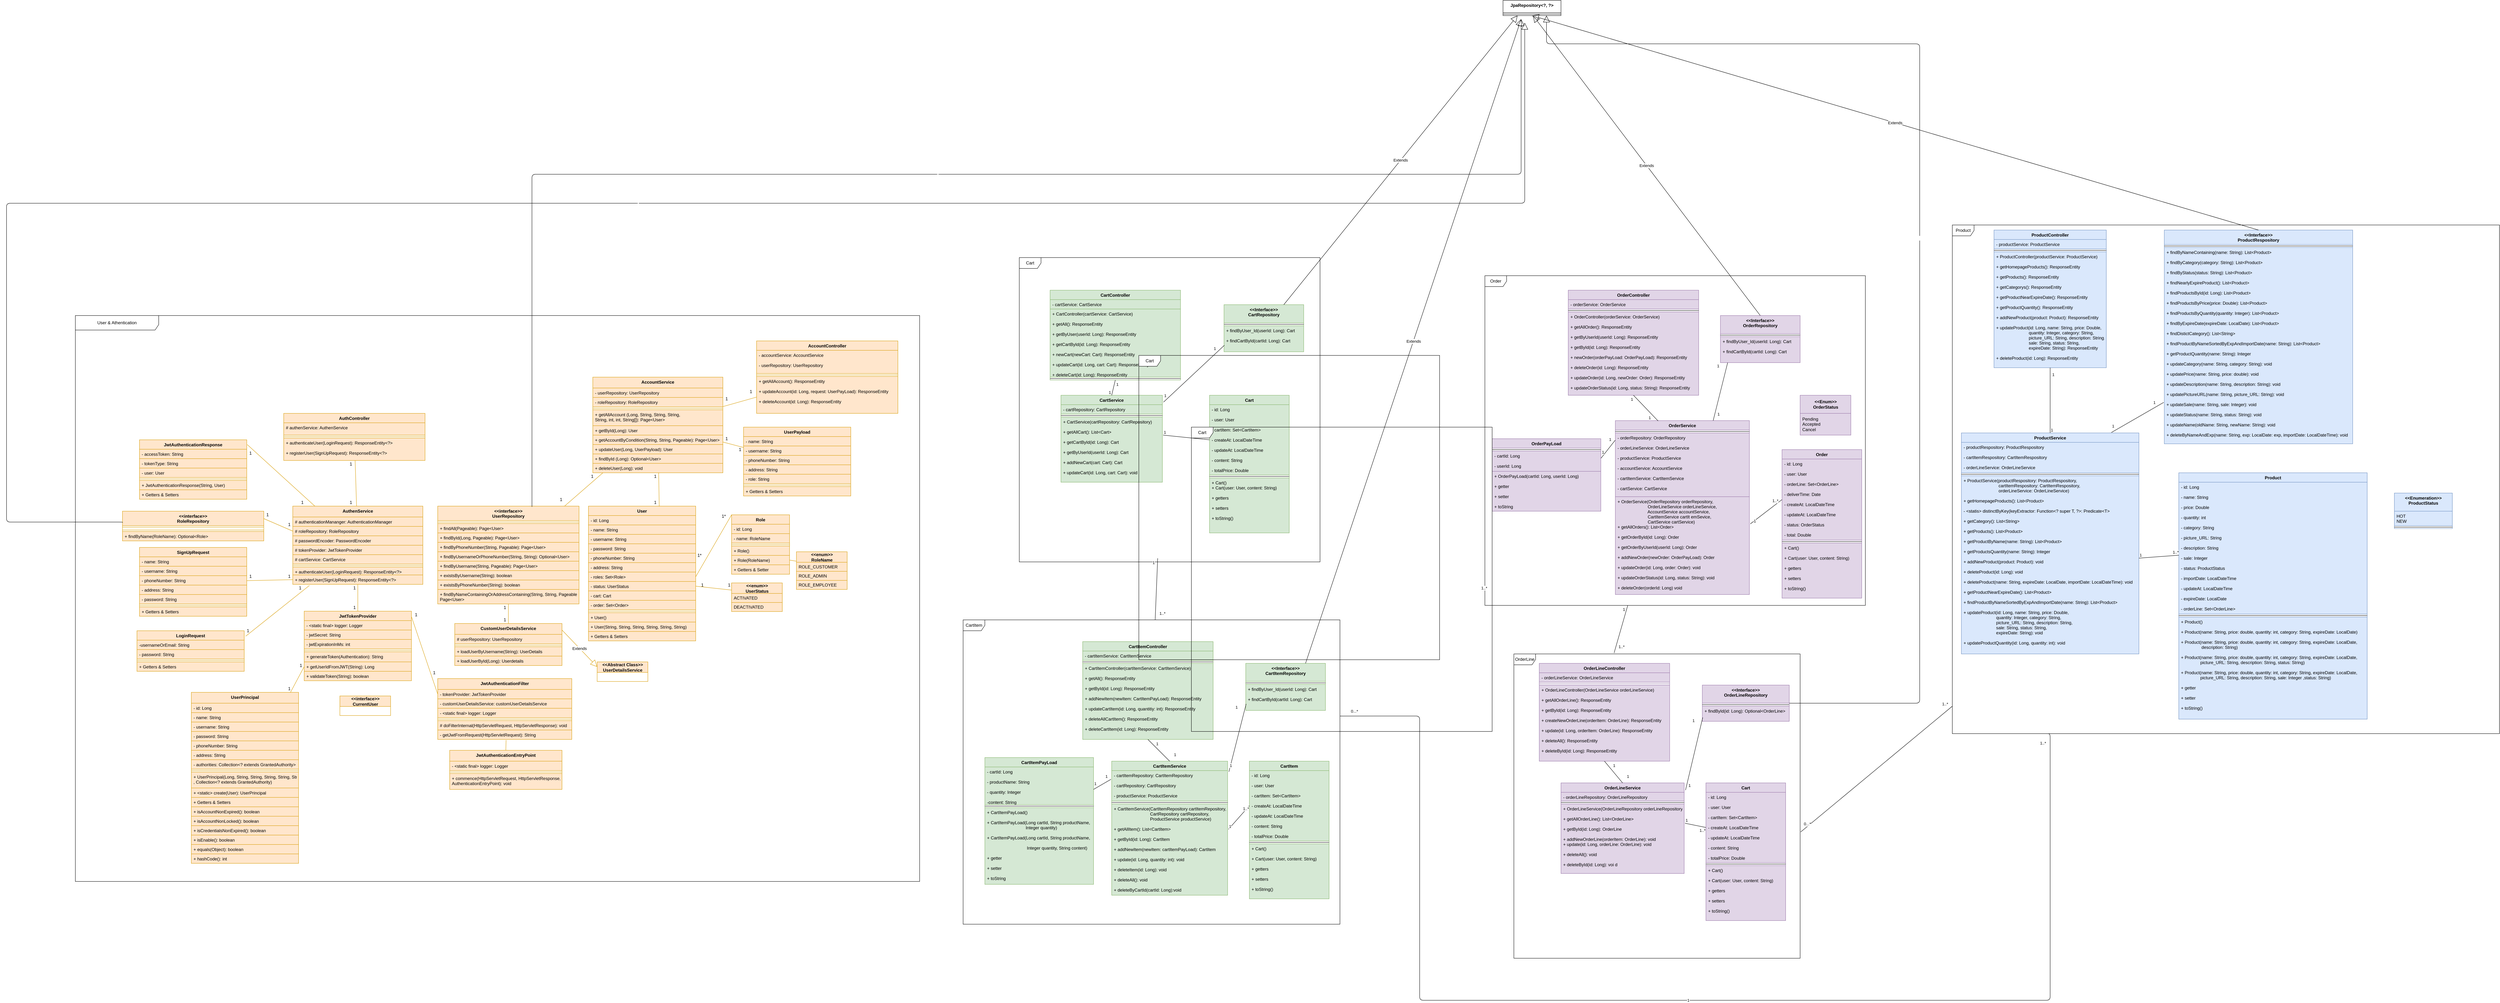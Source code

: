 <mxfile version="14.5.7" type="github" pages="2">
  <diagram id="uzqernyKfh6pWcLg8lgZ" name="Page-1">
    <mxGraphModel dx="15610" dy="17180" grid="1" gridSize="10" guides="1" tooltips="1" connect="1" arrows="1" fold="1" page="1" pageScale="1" pageWidth="850" pageHeight="1100" math="0" shadow="0">
      <root>
        <mxCell id="0" />
        <mxCell id="1" parent="0" />
        <mxCell id="PDnuZYK9nFJY2847nIAK-212" value="User &amp;amp; Athentication " style="shape=umlFrame;whiteSpace=wrap;html=1;width=230;height=40;" vertex="1" parent="1">
          <mxGeometry x="-3990" y="310" width="2330" height="1562" as="geometry" />
        </mxCell>
        <mxCell id="vsXgYTtx8RQIHq-7OFEV-11" value="Cart" style="shape=umlFrame;whiteSpace=wrap;html=1;" parent="1" vertex="1">
          <mxGeometry x="-1385" y="150" width="830" height="840" as="geometry" />
        </mxCell>
        <mxCell id="0BFNx-fd1TaQjqffZDhe-54" value="Product" style="shape=umlFrame;whiteSpace=wrap;html=1;" parent="1" vertex="1">
          <mxGeometry x="1190" y="60" width="1510" height="1404" as="geometry" />
        </mxCell>
        <mxCell id="0BFNx-fd1TaQjqffZDhe-2" value="ProductController" style="swimlane;fontStyle=1;align=center;verticalAlign=top;childLayout=stackLayout;horizontal=1;startSize=26;horizontalStack=0;resizeParent=1;resizeParentMax=0;resizeLast=0;collapsible=1;marginBottom=0;fillColor=#dae8fc;strokeColor=#6c8ebf;" parent="1" vertex="1">
          <mxGeometry x="1305" y="74" width="310" height="380" as="geometry" />
        </mxCell>
        <mxCell id="0BFNx-fd1TaQjqffZDhe-3" value="- productService: ProductService" style="text;strokeColor=#6c8ebf;fillColor=#dae8fc;align=left;verticalAlign=top;spacingLeft=4;spacingRight=4;overflow=hidden;rotatable=0;points=[[0,0.5],[1,0.5]];portConstraint=eastwest;" parent="0BFNx-fd1TaQjqffZDhe-2" vertex="1">
          <mxGeometry y="26" width="310" height="26" as="geometry" />
        </mxCell>
        <mxCell id="0BFNx-fd1TaQjqffZDhe-4" value="" style="line;strokeWidth=1;fillColor=none;align=left;verticalAlign=middle;spacingTop=-1;spacingLeft=3;spacingRight=3;rotatable=0;labelPosition=right;points=[];portConstraint=eastwest;" parent="0BFNx-fd1TaQjqffZDhe-2" vertex="1">
          <mxGeometry y="52" width="310" height="8" as="geometry" />
        </mxCell>
        <mxCell id="0BFNx-fd1TaQjqffZDhe-5" value="+ ProductController(productService: ProductService)&#xa;&#xa;+ getHomepageProducts(): ResponseEntity&#xa;&#xa;+ getProducts(): ResponseEntity&#xa;&#xa;+ getCategorys(): ResponseEntity&#xa;&#xa;+ getProductNearExpireDate(): ResponseEntity&#xa;&#xa;+ getProductQuantity(): ResponseEntity&#xa;&#xa;+ addNewProduct(product: Product): ResponseEntity&#xa;&#xa;+ updateProduct(id: Long, name: String, price: Double, &#xa;                           quantity: Integer, category: String,&#xa;                           picture_URL: String, description: String,&#xa;                           sale: String, status: String,&#xa;                           expireDate: String): ResponseEntity&#xa;&#xa;+ deleteProduct(id: Long): ResponseEntity" style="text;strokeColor=#6c8ebf;fillColor=#dae8fc;align=left;verticalAlign=top;spacingLeft=4;spacingRight=4;overflow=hidden;rotatable=0;points=[[0,0.5],[1,0.5]];portConstraint=eastwest;" parent="0BFNx-fd1TaQjqffZDhe-2" vertex="1">
          <mxGeometry y="60" width="310" height="320" as="geometry" />
        </mxCell>
        <mxCell id="0BFNx-fd1TaQjqffZDhe-6" value="ProductService" style="swimlane;fontStyle=1;align=center;verticalAlign=top;childLayout=stackLayout;horizontal=1;startSize=26;horizontalStack=0;resizeParent=1;resizeParentMax=0;resizeLast=0;collapsible=1;marginBottom=0;fillColor=#dae8fc;strokeColor=#6c8ebf;" parent="1" vertex="1">
          <mxGeometry x="1215" y="634" width="490" height="610" as="geometry" />
        </mxCell>
        <mxCell id="0BFNx-fd1TaQjqffZDhe-7" value="- productRespository: ProductRespository&#xa;&#xa;- cartItemRespository: CartItemRespository&#xa;&#xa;- orderLineService: OrderLineService" style="text;strokeColor=#6c8ebf;fillColor=#dae8fc;align=left;verticalAlign=top;spacingLeft=4;spacingRight=4;overflow=hidden;rotatable=0;points=[[0,0.5],[1,0.5]];portConstraint=eastwest;" parent="0BFNx-fd1TaQjqffZDhe-6" vertex="1">
          <mxGeometry y="26" width="490" height="84" as="geometry" />
        </mxCell>
        <mxCell id="0BFNx-fd1TaQjqffZDhe-8" value="" style="line;strokeWidth=1;fillColor=none;align=left;verticalAlign=middle;spacingTop=-1;spacingLeft=3;spacingRight=3;rotatable=0;labelPosition=right;points=[];portConstraint=eastwest;" parent="0BFNx-fd1TaQjqffZDhe-6" vertex="1">
          <mxGeometry y="110" width="490" height="8" as="geometry" />
        </mxCell>
        <mxCell id="0BFNx-fd1TaQjqffZDhe-9" value="+ ProductService(productRespository: ProductRespository,&#xa;                             cartItemRespository: CartItemRespository,&#xa;                             orderLineService: OrderLineService)&#xa;&#xa;+ getHomepageProducts(): List&lt;Product&gt;&#xa;&#xa;- &lt;statis&gt; distinctByKey(keyExtractor: Function&lt;? super T, ?&gt;: Predicate&lt;T&gt;&#xa;&#xa;+ getCategory(): List&lt;String&gt;&#xa;&#xa;+ getProducts(): List&lt;Product&gt;&#xa;&#xa;+ getProductByName(name: String): List&lt;Product&gt;&#xa;&#xa;+ getProductsQuantity(name: String): Integer&#xa;&#xa;+ addNewProduct(product: Product): void&#xa;&#xa;+ deleteProduct(id: Long): void&#xa;&#xa;+ deleteProduct(name: String, expireDate: LocalDate, importDate: LocalDateTime): void&#xa;&#xa;+ getProductNearExpireDate(): List&lt;Product&gt;&#xa;&#xa;+ findProductByNameSortedByExpAndImportDate(name: String): List&lt;Product&gt;&#xa;&#xa;+ updateProduct(id: Long, name: String, price: Double,&#xa;                           quantity: Integer, category: String,&#xa;                           picture_URL: String, description: String,&#xa;                           sale: String, status: String,&#xa;                           expireDate: String): void&#xa;&#xa;+ updateProductQuantity(id: Long, quantity: int): void" style="text;strokeColor=#6c8ebf;fillColor=#dae8fc;align=left;verticalAlign=top;spacingLeft=4;spacingRight=4;overflow=hidden;rotatable=0;points=[[0,0.5],[1,0.5]];portConstraint=eastwest;" parent="0BFNx-fd1TaQjqffZDhe-6" vertex="1">
          <mxGeometry y="118" width="490" height="492" as="geometry" />
        </mxCell>
        <mxCell id="0BFNx-fd1TaQjqffZDhe-10" value="&lt;&lt;Interface&gt;&gt;&#xa;ProductRespository" style="swimlane;fontStyle=1;align=center;verticalAlign=top;childLayout=stackLayout;horizontal=1;startSize=40;horizontalStack=0;resizeParent=1;resizeParentMax=0;resizeLast=0;collapsible=1;marginBottom=0;fillColor=#dae8fc;strokeColor=#6c8ebf;" parent="1" vertex="1">
          <mxGeometry x="1775" y="74" width="520" height="590" as="geometry" />
        </mxCell>
        <mxCell id="0BFNx-fd1TaQjqffZDhe-12" value="" style="line;strokeWidth=1;fillColor=none;align=left;verticalAlign=middle;spacingTop=-1;spacingLeft=3;spacingRight=3;rotatable=0;labelPosition=right;points=[];portConstraint=eastwest;" parent="0BFNx-fd1TaQjqffZDhe-10" vertex="1">
          <mxGeometry y="40" width="520" height="8" as="geometry" />
        </mxCell>
        <mxCell id="0BFNx-fd1TaQjqffZDhe-13" value="+ findByNameContaining(name: String): List&lt;Product&gt;&#xa;&#xa;+ findByCategory(category: String): List&lt;Product&gt;&#xa;&#xa;+ findByStatus(status: String): List&lt;Product&gt;&#xa;&#xa;+ findNearlyExpireProduct(): List&lt;Product&gt; &#xa;&#xa;+ findProductsById(id: Long): List&lt;Product&gt;&#xa;&#xa;+ findProductsByPrice(price: Double): List&lt;Product&gt;&#xa;&#xa;+ findProductsByQuantity(quantity: Integer): List&lt;Product&gt;&#xa;&#xa;+ findByExpireDate(expireDate: LocalDate): List&lt;Product&gt;&#xa;&#xa;+ findDistictCategory(): List&lt;String&gt;&#xa;&#xa;+ findProductByNameSortedByExpAndImportDate(name: String): List&lt;Product&gt;&#xa;&#xa;+ getProductQuantity(name: String): Integer&#xa;&#xa;+ updateCategory(name: String, category: String): void&#xa;&#xa;+ updatePrice(name: String, price: double): void&#xa;&#xa;+ updateDescription(name: String, description: String): void&#xa;&#xa;+ updatePictureURL(name: String, picture_URL: String): void&#xa;&#xa;+ updateSale(name: String, sale: Integer): void&#xa;&#xa;+ updateStatus(name: String, status: String): void&#xa;&#xa;+ updateName(oldName: String, newName: String): void&#xa;&#xa;+ deleteByNameAndExp(name: String, exp: LocalDate: exp, importDate: LocalDateTime): void" style="text;strokeColor=#6c8ebf;fillColor=#dae8fc;align=left;verticalAlign=top;spacingLeft=4;spacingRight=4;overflow=hidden;rotatable=0;points=[[0,0.5],[1,0.5]];portConstraint=eastwest;" parent="0BFNx-fd1TaQjqffZDhe-10" vertex="1">
          <mxGeometry y="48" width="520" height="542" as="geometry" />
        </mxCell>
        <mxCell id="0BFNx-fd1TaQjqffZDhe-20" value="JpaRepository&lt;?, ?&gt;" style="swimlane;fontStyle=1;align=center;verticalAlign=top;childLayout=stackLayout;horizontal=1;startSize=34;horizontalStack=0;resizeParent=1;resizeParentMax=0;resizeLast=0;collapsible=1;marginBottom=0;" parent="1" vertex="1">
          <mxGeometry x="-50" y="-560" width="160" height="42" as="geometry" />
        </mxCell>
        <mxCell id="0BFNx-fd1TaQjqffZDhe-22" value="" style="line;strokeWidth=1;fillColor=none;align=left;verticalAlign=middle;spacingTop=-1;spacingLeft=3;spacingRight=3;rotatable=0;labelPosition=right;points=[];portConstraint=eastwest;" parent="0BFNx-fd1TaQjqffZDhe-20" vertex="1">
          <mxGeometry y="34" width="160" height="8" as="geometry" />
        </mxCell>
        <mxCell id="0BFNx-fd1TaQjqffZDhe-24" value="Extends" style="endArrow=block;endSize=16;endFill=0;html=1;entryX=0.5;entryY=1;entryDx=0;entryDy=0;exitX=0.5;exitY=0;exitDx=0;exitDy=0;" parent="1" source="0BFNx-fd1TaQjqffZDhe-10" target="0BFNx-fd1TaQjqffZDhe-20" edge="1">
          <mxGeometry width="160" relative="1" as="geometry">
            <mxPoint x="1120" y="70" as="sourcePoint" />
            <mxPoint x="1220" y="10" as="targetPoint" />
          </mxGeometry>
        </mxCell>
        <mxCell id="0BFNx-fd1TaQjqffZDhe-30" value="Product" style="swimlane;fontStyle=1;align=center;verticalAlign=top;childLayout=stackLayout;horizontal=1;startSize=26;horizontalStack=0;resizeParent=1;resizeParentMax=0;resizeLast=0;collapsible=1;marginBottom=0;fillColor=#dae8fc;strokeColor=#6c8ebf;" parent="1" vertex="1">
          <mxGeometry x="1815" y="744" width="520" height="680" as="geometry" />
        </mxCell>
        <mxCell id="0BFNx-fd1TaQjqffZDhe-31" value="- id: Long&#xa;&#xa;- name: String&#xa;&#xa;- price: Double&#xa;&#xa;- quantity: int&#xa;&#xa;- category: String&#xa;&#xa;- picture_URL: String&#xa;&#xa;- description: String&#xa;&#xa;- sale: Integer&#xa;&#xa;- status: ProductStatus&#xa;&#xa;- importDate: LocalDateTime&#xa;&#xa;- updateAt: LocalDateTime&#xa;&#xa;- expireDate: LocalDate&#xa;&#xa;- orderLine: Set&lt;OrderLine&gt;" style="text;strokeColor=#6c8ebf;fillColor=#dae8fc;align=left;verticalAlign=top;spacingLeft=4;spacingRight=4;overflow=hidden;rotatable=0;points=[[0,0.5],[1,0.5]];portConstraint=eastwest;" parent="0BFNx-fd1TaQjqffZDhe-30" vertex="1">
          <mxGeometry y="26" width="520" height="364" as="geometry" />
        </mxCell>
        <mxCell id="0BFNx-fd1TaQjqffZDhe-32" value="" style="line;strokeWidth=1;fillColor=none;align=left;verticalAlign=middle;spacingTop=-1;spacingLeft=3;spacingRight=3;rotatable=0;labelPosition=right;points=[];portConstraint=eastwest;" parent="0BFNx-fd1TaQjqffZDhe-30" vertex="1">
          <mxGeometry y="390" width="520" height="8" as="geometry" />
        </mxCell>
        <mxCell id="0BFNx-fd1TaQjqffZDhe-33" value="+ Product()&#xa;&#xa;+ Product(name: String, price: double, quantity: int, category: String, expireDate: LocalDate)&#xa;&#xa;+ Product(name: String, price: double, quantity: int, category: String, expireDate: LocalDate, &#xa;                 description: String)&#xa;&#xa;+ Product(name: String, price: double, quantity: int, category: String, expireDate: LocalDate,&#xa;                picture_URL: String, description: String, status: String)&#xa;&#xa;+ Product(name: String, price: double, quantity: int, category: String, expireDate: LocalDate,&#xa;                picture_URL: String, description: String, sale: Integer ,status: String)&#xa;&#xa;+ getter&#xa;&#xa;+ setter&#xa;&#xa;+ toString()" style="text;strokeColor=#6c8ebf;fillColor=#dae8fc;align=left;verticalAlign=top;spacingLeft=4;spacingRight=4;overflow=hidden;rotatable=0;points=[[0,0.5],[1,0.5]];portConstraint=eastwest;" parent="0BFNx-fd1TaQjqffZDhe-30" vertex="1">
          <mxGeometry y="398" width="520" height="282" as="geometry" />
        </mxCell>
        <mxCell id="0BFNx-fd1TaQjqffZDhe-38" value="" style="endArrow=none;html=1;" parent="1" source="0BFNx-fd1TaQjqffZDhe-9" target="0BFNx-fd1TaQjqffZDhe-31" edge="1">
          <mxGeometry relative="1" as="geometry">
            <mxPoint x="1705" y="614" as="sourcePoint" />
            <mxPoint x="1865" y="614" as="targetPoint" />
          </mxGeometry>
        </mxCell>
        <mxCell id="0BFNx-fd1TaQjqffZDhe-39" value="1" style="edgeLabel;resizable=0;html=1;align=left;verticalAlign=bottom;" parent="0BFNx-fd1TaQjqffZDhe-38" connectable="0" vertex="1">
          <mxGeometry x="-1" relative="1" as="geometry" />
        </mxCell>
        <mxCell id="0BFNx-fd1TaQjqffZDhe-40" value="1..*" style="edgeLabel;resizable=0;html=1;align=right;verticalAlign=bottom;" parent="0BFNx-fd1TaQjqffZDhe-38" connectable="0" vertex="1">
          <mxGeometry x="1" relative="1" as="geometry" />
        </mxCell>
        <mxCell id="0BFNx-fd1TaQjqffZDhe-41" value="" style="endArrow=none;html=1;exitX=0.5;exitY=0;exitDx=0;exitDy=0;" parent="1" source="0BFNx-fd1TaQjqffZDhe-6" target="0BFNx-fd1TaQjqffZDhe-5" edge="1">
          <mxGeometry relative="1" as="geometry">
            <mxPoint x="1385" y="414.002" as="sourcePoint" />
            <mxPoint x="1565" y="374.213" as="targetPoint" />
          </mxGeometry>
        </mxCell>
        <mxCell id="0BFNx-fd1TaQjqffZDhe-42" value="1" style="edgeLabel;resizable=0;html=1;align=left;verticalAlign=bottom;" parent="0BFNx-fd1TaQjqffZDhe-41" connectable="0" vertex="1">
          <mxGeometry x="-1" relative="1" as="geometry" />
        </mxCell>
        <mxCell id="0BFNx-fd1TaQjqffZDhe-43" value="1" style="edgeLabel;resizable=0;html=1;align=right;verticalAlign=bottom;" parent="0BFNx-fd1TaQjqffZDhe-41" connectable="0" vertex="1">
          <mxGeometry x="1" relative="1" as="geometry">
            <mxPoint x="12.44" y="27.22" as="offset" />
          </mxGeometry>
        </mxCell>
        <mxCell id="0BFNx-fd1TaQjqffZDhe-45" value="" style="endArrow=none;html=1;exitX=0.845;exitY=-0.002;exitDx=0;exitDy=0;entryX=-0.003;entryY=0.789;entryDx=0;entryDy=0;entryPerimeter=0;exitPerimeter=0;" parent="1" source="0BFNx-fd1TaQjqffZDhe-6" target="0BFNx-fd1TaQjqffZDhe-13" edge="1">
          <mxGeometry relative="1" as="geometry">
            <mxPoint x="1460" y="484.0" as="sourcePoint" />
            <mxPoint x="1466.4" y="324.0" as="targetPoint" />
          </mxGeometry>
        </mxCell>
        <mxCell id="0BFNx-fd1TaQjqffZDhe-46" value="1" style="edgeLabel;resizable=0;html=1;align=left;verticalAlign=bottom;" parent="0BFNx-fd1TaQjqffZDhe-45" connectable="0" vertex="1">
          <mxGeometry x="-1" relative="1" as="geometry">
            <mxPoint y="-9.2" as="offset" />
          </mxGeometry>
        </mxCell>
        <mxCell id="0BFNx-fd1TaQjqffZDhe-47" value="1" style="edgeLabel;resizable=0;html=1;align=right;verticalAlign=bottom;" parent="0BFNx-fd1TaQjqffZDhe-45" connectable="0" vertex="1">
          <mxGeometry x="1" relative="1" as="geometry">
            <mxPoint x="-22.23" y="8.74" as="offset" />
          </mxGeometry>
        </mxCell>
        <mxCell id="0BFNx-fd1TaQjqffZDhe-49" value="CartController" style="swimlane;fontStyle=1;align=center;verticalAlign=top;childLayout=stackLayout;horizontal=1;startSize=26;horizontalStack=0;resizeParent=1;resizeParentMax=0;resizeLast=0;collapsible=1;marginBottom=0;fillColor=#d5e8d4;strokeColor=#82b366;" parent="1" vertex="1">
          <mxGeometry x="-1300" y="240" width="360" height="248" as="geometry" />
        </mxCell>
        <mxCell id="0BFNx-fd1TaQjqffZDhe-50" value="- cartService: CartService" style="text;strokeColor=#82b366;fillColor=#d5e8d4;align=left;verticalAlign=top;spacingLeft=4;spacingRight=4;overflow=hidden;rotatable=0;points=[[0,0.5],[1,0.5]];portConstraint=eastwest;" parent="0BFNx-fd1TaQjqffZDhe-49" vertex="1">
          <mxGeometry y="26" width="360" height="26" as="geometry" />
        </mxCell>
        <mxCell id="0BFNx-fd1TaQjqffZDhe-52" value="+ CartController(cartService: CartService)&#xa;&#xa;+ getAll(): ResponseEntity&#xa;&#xa;+ getByUser(userId: Long): ResponseEntity&#xa;&#xa;+ getCartById(id: Long): ResponseEntity&#xa;&#xa;+ newCart(newCart: Cart): ResponseEntity&#xa;&#xa;+ updateCart(id: Long, cart: Cart): ResponseEntity&#xa;&#xa;+ deleteCart(id: Long): ResponseEntity" style="text;strokeColor=#82b366;fillColor=#d5e8d4;align=left;verticalAlign=top;spacingLeft=4;spacingRight=4;overflow=hidden;rotatable=0;points=[[0,0.5],[1,0.5]];portConstraint=eastwest;" parent="0BFNx-fd1TaQjqffZDhe-49" vertex="1">
          <mxGeometry y="52" width="360" height="188" as="geometry" />
        </mxCell>
        <mxCell id="0BFNx-fd1TaQjqffZDhe-51" value="" style="line;strokeWidth=1;fillColor=none;align=left;verticalAlign=middle;spacingTop=-1;spacingLeft=3;spacingRight=3;rotatable=0;labelPosition=right;points=[];portConstraint=eastwest;" parent="0BFNx-fd1TaQjqffZDhe-49" vertex="1">
          <mxGeometry y="240" width="360" height="8" as="geometry" />
        </mxCell>
        <mxCell id="0BFNx-fd1TaQjqffZDhe-55" value="CartService" style="swimlane;fontStyle=1;align=center;verticalAlign=top;childLayout=stackLayout;horizontal=1;startSize=26;horizontalStack=0;resizeParent=1;resizeParentMax=0;resizeLast=0;collapsible=1;marginBottom=0;fillColor=#d5e8d4;strokeColor=#82b366;" parent="1" vertex="1">
          <mxGeometry x="-1270" y="530" width="280" height="240" as="geometry" />
        </mxCell>
        <mxCell id="0BFNx-fd1TaQjqffZDhe-56" value="- cartRepository: CartRepository" style="text;strokeColor=#82b366;fillColor=#d5e8d4;align=left;verticalAlign=top;spacingLeft=4;spacingRight=4;overflow=hidden;rotatable=0;points=[[0,0.5],[1,0.5]];portConstraint=eastwest;" parent="0BFNx-fd1TaQjqffZDhe-55" vertex="1">
          <mxGeometry y="26" width="280" height="26" as="geometry" />
        </mxCell>
        <mxCell id="0BFNx-fd1TaQjqffZDhe-57" value="" style="line;strokeWidth=1;fillColor=none;align=left;verticalAlign=middle;spacingTop=-1;spacingLeft=3;spacingRight=3;rotatable=0;labelPosition=right;points=[];portConstraint=eastwest;" parent="0BFNx-fd1TaQjqffZDhe-55" vertex="1">
          <mxGeometry y="52" width="280" height="8" as="geometry" />
        </mxCell>
        <mxCell id="0BFNx-fd1TaQjqffZDhe-58" value="+ CartService(cartRepository: CartRepository)&#xa;&#xa;+ getAllCart(): List&lt;Cart&gt;&#xa;&#xa;+ getCartById(id: Long): Cart&#xa;&#xa;+ getByUserId(userId: Long): Cart&#xa;&#xa;+ addNewCart(cart: Cart): Cart&#xa;&#xa;+ updateCart(id: Long, cart: Cart): void&#xa;" style="text;strokeColor=#82b366;fillColor=#d5e8d4;align=left;verticalAlign=top;spacingLeft=4;spacingRight=4;overflow=hidden;rotatable=0;points=[[0,0.5],[1,0.5]];portConstraint=eastwest;" parent="0BFNx-fd1TaQjqffZDhe-55" vertex="1">
          <mxGeometry y="60" width="280" height="180" as="geometry" />
        </mxCell>
        <mxCell id="0BFNx-fd1TaQjqffZDhe-59" value="&lt;&lt;Interface&gt;&gt;&#xa;CartRepository" style="swimlane;fontStyle=1;align=center;verticalAlign=top;childLayout=stackLayout;horizontal=1;startSize=50;horizontalStack=0;resizeParent=1;resizeParentMax=0;resizeLast=0;collapsible=1;marginBottom=0;fillColor=#d5e8d4;strokeColor=#82b366;" parent="1" vertex="1">
          <mxGeometry x="-820" y="280" width="220" height="130" as="geometry" />
        </mxCell>
        <mxCell id="0BFNx-fd1TaQjqffZDhe-61" value="" style="line;strokeWidth=1;fillColor=none;align=left;verticalAlign=middle;spacingTop=-1;spacingLeft=3;spacingRight=3;rotatable=0;labelPosition=right;points=[];portConstraint=eastwest;" parent="0BFNx-fd1TaQjqffZDhe-59" vertex="1">
          <mxGeometry y="50" width="220" height="8" as="geometry" />
        </mxCell>
        <mxCell id="0BFNx-fd1TaQjqffZDhe-62" value="+ findByUser_Id(userId: Long): Cart&#xa;&#xa;+ findCartById(cartId: Long): Cart" style="text;strokeColor=#82b366;fillColor=#d5e8d4;align=left;verticalAlign=top;spacingLeft=4;spacingRight=4;overflow=hidden;rotatable=0;points=[[0,0.5],[1,0.5]];portConstraint=eastwest;" parent="0BFNx-fd1TaQjqffZDhe-59" vertex="1">
          <mxGeometry y="58" width="220" height="72" as="geometry" />
        </mxCell>
        <mxCell id="VmUyNHtEtYBc2-wSw2C1-2" value="Cart" style="swimlane;fontStyle=1;align=center;verticalAlign=top;childLayout=stackLayout;horizontal=1;startSize=26;horizontalStack=0;resizeParent=1;resizeParentMax=0;resizeLast=0;collapsible=1;marginBottom=0;fillColor=#d5e8d4;strokeColor=#82b366;" parent="1" vertex="1">
          <mxGeometry x="-860" y="530" width="220" height="380" as="geometry" />
        </mxCell>
        <mxCell id="VmUyNHtEtYBc2-wSw2C1-3" value="- id: Long&#xa;&#xa;- user: User&#xa;&#xa;- cartItem: Set&lt;CartItem&gt;&#xa;&#xa;- createAt: LocalDateTime&#xa;&#xa;- updateAt: LocalDateTime&#xa;&#xa;- content: String&#xa;&#xa;- totalPrice: Double&#xa;" style="text;strokeColor=#82b366;fillColor=#d5e8d4;align=left;verticalAlign=top;spacingLeft=4;spacingRight=4;overflow=hidden;rotatable=0;points=[[0,0.5],[1,0.5]];portConstraint=eastwest;" parent="VmUyNHtEtYBc2-wSw2C1-2" vertex="1">
          <mxGeometry y="26" width="220" height="194" as="geometry" />
        </mxCell>
        <mxCell id="VmUyNHtEtYBc2-wSw2C1-4" value="" style="line;strokeWidth=1;fillColor=none;align=left;verticalAlign=middle;spacingTop=-1;spacingLeft=3;spacingRight=3;rotatable=0;labelPosition=right;points=[];portConstraint=eastwest;" parent="VmUyNHtEtYBc2-wSw2C1-2" vertex="1">
          <mxGeometry y="220" width="220" height="8" as="geometry" />
        </mxCell>
        <mxCell id="VmUyNHtEtYBc2-wSw2C1-5" value="+ Cart()&#xa;+ Cart(user: User, content: String)&#xa;&#xa;+ getters&#xa;&#xa;+ setters&#xa;&#xa;+ toString()&#xa;" style="text;strokeColor=#82b366;fillColor=#d5e8d4;align=left;verticalAlign=top;spacingLeft=4;spacingRight=4;overflow=hidden;rotatable=0;points=[[0,0.5],[1,0.5]];portConstraint=eastwest;" parent="VmUyNHtEtYBc2-wSw2C1-2" vertex="1">
          <mxGeometry y="228" width="220" height="152" as="geometry" />
        </mxCell>
        <mxCell id="vsXgYTtx8RQIHq-7OFEV-1" value="" style="endArrow=none;html=1;exitX=0.5;exitY=0;exitDx=0;exitDy=0;entryX=0.5;entryY=1;entryDx=0;entryDy=0;" parent="1" source="0BFNx-fd1TaQjqffZDhe-55" target="0BFNx-fd1TaQjqffZDhe-49" edge="1">
          <mxGeometry relative="1" as="geometry">
            <mxPoint x="-870" y="680" as="sourcePoint" />
            <mxPoint x="-870" y="500" as="targetPoint" />
          </mxGeometry>
        </mxCell>
        <mxCell id="vsXgYTtx8RQIHq-7OFEV-2" value="1" style="edgeLabel;resizable=0;html=1;align=left;verticalAlign=bottom;" parent="vsXgYTtx8RQIHq-7OFEV-1" connectable="0" vertex="1">
          <mxGeometry x="-1" relative="1" as="geometry">
            <mxPoint x="-10" as="offset" />
          </mxGeometry>
        </mxCell>
        <mxCell id="vsXgYTtx8RQIHq-7OFEV-3" value="1" style="edgeLabel;resizable=0;html=1;align=right;verticalAlign=bottom;" parent="vsXgYTtx8RQIHq-7OFEV-1" connectable="0" vertex="1">
          <mxGeometry x="1" relative="1" as="geometry">
            <mxPoint x="9.94" y="20.34" as="offset" />
          </mxGeometry>
        </mxCell>
        <mxCell id="vsXgYTtx8RQIHq-7OFEV-4" value="" style="endArrow=none;html=1;entryX=0.005;entryY=0.75;entryDx=0;entryDy=0;entryPerimeter=0;exitX=1.011;exitY=0.079;exitDx=0;exitDy=0;exitPerimeter=0;" parent="1" source="0BFNx-fd1TaQjqffZDhe-55" target="0BFNx-fd1TaQjqffZDhe-62" edge="1">
          <mxGeometry relative="1" as="geometry">
            <mxPoint x="-830.17" y="549.78" as="sourcePoint" />
            <mxPoint x="-685.78" y="466.638" as="targetPoint" />
          </mxGeometry>
        </mxCell>
        <mxCell id="vsXgYTtx8RQIHq-7OFEV-5" value="1" style="edgeLabel;resizable=0;html=1;align=left;verticalAlign=bottom;" parent="vsXgYTtx8RQIHq-7OFEV-4" connectable="0" vertex="1">
          <mxGeometry x="-1" relative="1" as="geometry">
            <mxPoint y="-9.2" as="offset" />
          </mxGeometry>
        </mxCell>
        <mxCell id="vsXgYTtx8RQIHq-7OFEV-6" value="1" style="edgeLabel;resizable=0;html=1;align=right;verticalAlign=bottom;" parent="vsXgYTtx8RQIHq-7OFEV-4" connectable="0" vertex="1">
          <mxGeometry x="1" relative="1" as="geometry">
            <mxPoint x="-22.23" y="17.59" as="offset" />
          </mxGeometry>
        </mxCell>
        <mxCell id="vsXgYTtx8RQIHq-7OFEV-7" value="Extends" style="endArrow=block;endSize=16;endFill=0;html=1;entryX=0.25;entryY=1;entryDx=0;entryDy=0;exitX=0.75;exitY=0;exitDx=0;exitDy=0;" parent="1" source="0BFNx-fd1TaQjqffZDhe-59" target="0BFNx-fd1TaQjqffZDhe-20" edge="1">
          <mxGeometry width="160" relative="1" as="geometry">
            <mxPoint x="-280" y="178" as="sourcePoint" />
            <mxPoint x="-1370" y="-420" as="targetPoint" />
          </mxGeometry>
        </mxCell>
        <mxCell id="vsXgYTtx8RQIHq-7OFEV-8" value="" style="endArrow=none;html=1;exitX=1.007;exitY=0.278;exitDx=0;exitDy=0;exitPerimeter=0;entryX=0;entryY=0.5;entryDx=0;entryDy=0;" parent="1" source="0BFNx-fd1TaQjqffZDhe-58" target="VmUyNHtEtYBc2-wSw2C1-3" edge="1">
          <mxGeometry relative="1" as="geometry">
            <mxPoint x="-100" y="1140" as="sourcePoint" />
            <mxPoint x="50" y="1119.997" as="targetPoint" />
          </mxGeometry>
        </mxCell>
        <mxCell id="vsXgYTtx8RQIHq-7OFEV-9" value="1" style="edgeLabel;resizable=0;html=1;align=left;verticalAlign=bottom;" parent="vsXgYTtx8RQIHq-7OFEV-8" connectable="0" vertex="1">
          <mxGeometry x="-1" relative="1" as="geometry" />
        </mxCell>
        <mxCell id="vsXgYTtx8RQIHq-7OFEV-10" value="1..*" style="edgeLabel;resizable=0;html=1;align=right;verticalAlign=bottom;" parent="vsXgYTtx8RQIHq-7OFEV-8" connectable="0" vertex="1">
          <mxGeometry x="1" relative="1" as="geometry" />
        </mxCell>
        <mxCell id="vsXgYTtx8RQIHq-7OFEV-12" value="CartItem" style="shape=umlFrame;whiteSpace=wrap;html=1;" parent="1" vertex="1">
          <mxGeometry x="-1540" y="1150" width="1040" height="840" as="geometry" />
        </mxCell>
        <mxCell id="vsXgYTtx8RQIHq-7OFEV-13" value="CartItemController" style="swimlane;fontStyle=1;align=center;verticalAlign=top;childLayout=stackLayout;horizontal=1;startSize=26;horizontalStack=0;resizeParent=1;resizeParentMax=0;resizeLast=0;collapsible=1;marginBottom=0;fillColor=#d5e8d4;strokeColor=#82b366;" parent="1" vertex="1">
          <mxGeometry x="-1210" y="1210" width="360" height="270" as="geometry" />
        </mxCell>
        <mxCell id="vsXgYTtx8RQIHq-7OFEV-14" value="- cartItemService: CartItemService" style="text;strokeColor=#82b366;fillColor=#d5e8d4;align=left;verticalAlign=top;spacingLeft=4;spacingRight=4;overflow=hidden;rotatable=0;points=[[0,0.5],[1,0.5]];portConstraint=eastwest;" parent="vsXgYTtx8RQIHq-7OFEV-13" vertex="1">
          <mxGeometry y="26" width="360" height="26" as="geometry" />
        </mxCell>
        <mxCell id="vsXgYTtx8RQIHq-7OFEV-15" value="" style="line;strokeWidth=1;fillColor=none;align=left;verticalAlign=middle;spacingTop=-1;spacingLeft=3;spacingRight=3;rotatable=0;labelPosition=right;points=[];portConstraint=eastwest;" parent="vsXgYTtx8RQIHq-7OFEV-13" vertex="1">
          <mxGeometry y="52" width="360" height="8" as="geometry" />
        </mxCell>
        <mxCell id="vsXgYTtx8RQIHq-7OFEV-16" value="+ CartItemController(cartItemService: CartItemService)&#xa;&#xa;+ getAll(): ResponseEntity&#xa;&#xa;+ getById(id: Long): ResponseEntity&#xa;&#xa;+ addNewItem(newItem: CartItemPayLoad): ResponseEntity&#xa;&#xa;+ updateCartItem(id: Long, quantitiy: int): ResponseEntity&#xa;&#xa;+ deleteAllCartItem(): ResponseEntity&#xa;&#xa;+ deleteCartItem(id: Long): ResponseEntity&#xa;" style="text;strokeColor=#82b366;fillColor=#d5e8d4;align=left;verticalAlign=top;spacingLeft=4;spacingRight=4;overflow=hidden;rotatable=0;points=[[0,0.5],[1,0.5]];portConstraint=eastwest;" parent="vsXgYTtx8RQIHq-7OFEV-13" vertex="1">
          <mxGeometry y="60" width="360" height="210" as="geometry" />
        </mxCell>
        <mxCell id="vsXgYTtx8RQIHq-7OFEV-17" value="CartItemService" style="swimlane;fontStyle=1;align=center;verticalAlign=top;childLayout=stackLayout;horizontal=1;startSize=26;horizontalStack=0;resizeParent=1;resizeParentMax=0;resizeLast=0;collapsible=1;marginBottom=0;fillColor=#d5e8d4;strokeColor=#82b366;" parent="1" vertex="1">
          <mxGeometry x="-1130" y="1540" width="320" height="370" as="geometry" />
        </mxCell>
        <mxCell id="vsXgYTtx8RQIHq-7OFEV-18" value="- cartItemRepository: CartItemRepository&#xa;&#xa;- cartRepository: CartRepository&#xa;&#xa;- productService: ProductService&#xa;&#xa;" style="text;strokeColor=#82b366;fillColor=#d5e8d4;align=left;verticalAlign=top;spacingLeft=4;spacingRight=4;overflow=hidden;rotatable=0;points=[[0,0.5],[1,0.5]];portConstraint=eastwest;" parent="vsXgYTtx8RQIHq-7OFEV-17" vertex="1">
          <mxGeometry y="26" width="320" height="84" as="geometry" />
        </mxCell>
        <mxCell id="vsXgYTtx8RQIHq-7OFEV-19" value="" style="line;strokeWidth=1;fillColor=none;align=left;verticalAlign=middle;spacingTop=-1;spacingLeft=3;spacingRight=3;rotatable=0;labelPosition=right;points=[];portConstraint=eastwest;" parent="vsXgYTtx8RQIHq-7OFEV-17" vertex="1">
          <mxGeometry y="110" width="320" height="8" as="geometry" />
        </mxCell>
        <mxCell id="vsXgYTtx8RQIHq-7OFEV-20" value="+ CartItemService(CartItemRepository cartItemRepository, &#xa;                              CartRepository cartRepository,&#xa;                              ProductService productService)&#xa;&#xa;+ getAllItem(): List&lt;CartItem&gt;&#xa;&#xa;+ getById(id: Long): CartItem&#xa;&#xa;+ addNewItem(newItem: cartItemPayLoad): CartItem&#xa;&#xa;+ update(id: Long, quantity: int): void&#xa;&#xa;+ deleteItem(id: Long): void&#xa;&#xa;+ deleteAll(): void&#xa;&#xa;+ deleteByCartId(cartId: Long):void&#xa;" style="text;strokeColor=#82b366;fillColor=#d5e8d4;align=left;verticalAlign=top;spacingLeft=4;spacingRight=4;overflow=hidden;rotatable=0;points=[[0,0.5],[1,0.5]];portConstraint=eastwest;" parent="vsXgYTtx8RQIHq-7OFEV-17" vertex="1">
          <mxGeometry y="118" width="320" height="252" as="geometry" />
        </mxCell>
        <mxCell id="vsXgYTtx8RQIHq-7OFEV-21" value="&lt;&lt;Interface&gt;&gt;&#xa;CartItemRepository" style="swimlane;fontStyle=1;align=center;verticalAlign=top;childLayout=stackLayout;horizontal=1;startSize=50;horizontalStack=0;resizeParent=1;resizeParentMax=0;resizeLast=0;collapsible=1;marginBottom=0;fillColor=#d5e8d4;strokeColor=#82b366;" parent="1" vertex="1">
          <mxGeometry x="-760" y="1270" width="220" height="130" as="geometry" />
        </mxCell>
        <mxCell id="vsXgYTtx8RQIHq-7OFEV-22" value="" style="line;strokeWidth=1;fillColor=none;align=left;verticalAlign=middle;spacingTop=-1;spacingLeft=3;spacingRight=3;rotatable=0;labelPosition=right;points=[];portConstraint=eastwest;" parent="vsXgYTtx8RQIHq-7OFEV-21" vertex="1">
          <mxGeometry y="50" width="220" height="8" as="geometry" />
        </mxCell>
        <mxCell id="vsXgYTtx8RQIHq-7OFEV-23" value="+ findByUser_Id(userId: Long): Cart&#xa;&#xa;+ findCartById(cartId: Long): Cart" style="text;strokeColor=#82b366;fillColor=#d5e8d4;align=left;verticalAlign=top;spacingLeft=4;spacingRight=4;overflow=hidden;rotatable=0;points=[[0,0.5],[1,0.5]];portConstraint=eastwest;" parent="vsXgYTtx8RQIHq-7OFEV-21" vertex="1">
          <mxGeometry y="58" width="220" height="72" as="geometry" />
        </mxCell>
        <mxCell id="vsXgYTtx8RQIHq-7OFEV-24" value="CartItem" style="swimlane;fontStyle=1;align=center;verticalAlign=top;childLayout=stackLayout;horizontal=1;startSize=26;horizontalStack=0;resizeParent=1;resizeParentMax=0;resizeLast=0;collapsible=1;marginBottom=0;fillColor=#d5e8d4;strokeColor=#82b366;" parent="1" vertex="1">
          <mxGeometry x="-750" y="1540" width="220" height="380" as="geometry" />
        </mxCell>
        <mxCell id="vsXgYTtx8RQIHq-7OFEV-25" value="- id: Long&#xa;&#xa;- user: User&#xa;&#xa;- cartItem: Set&lt;CartItem&gt;&#xa;&#xa;- createAt: LocalDateTime&#xa;&#xa;- updateAt: LocalDateTime&#xa;&#xa;- content: String&#xa;&#xa;- totalPrice: Double&#xa;" style="text;strokeColor=#82b366;fillColor=#d5e8d4;align=left;verticalAlign=top;spacingLeft=4;spacingRight=4;overflow=hidden;rotatable=0;points=[[0,0.5],[1,0.5]];portConstraint=eastwest;" parent="vsXgYTtx8RQIHq-7OFEV-24" vertex="1">
          <mxGeometry y="26" width="220" height="194" as="geometry" />
        </mxCell>
        <mxCell id="vsXgYTtx8RQIHq-7OFEV-26" value="" style="line;strokeWidth=1;fillColor=none;align=left;verticalAlign=middle;spacingTop=-1;spacingLeft=3;spacingRight=3;rotatable=0;labelPosition=right;points=[];portConstraint=eastwest;" parent="vsXgYTtx8RQIHq-7OFEV-24" vertex="1">
          <mxGeometry y="220" width="220" height="8" as="geometry" />
        </mxCell>
        <mxCell id="vsXgYTtx8RQIHq-7OFEV-27" value="+ Cart()&#xa;&#xa;+ Cart(user: User, content: String)&#xa;&#xa;+ getters&#xa;&#xa;+ setters&#xa;&#xa;+ toString()&#xa;" style="text;strokeColor=#82b366;fillColor=#d5e8d4;align=left;verticalAlign=top;spacingLeft=4;spacingRight=4;overflow=hidden;rotatable=0;points=[[0,0.5],[1,0.5]];portConstraint=eastwest;" parent="vsXgYTtx8RQIHq-7OFEV-24" vertex="1">
          <mxGeometry y="228" width="220" height="152" as="geometry" />
        </mxCell>
        <mxCell id="vsXgYTtx8RQIHq-7OFEV-28" value="" style="endArrow=none;html=1;exitX=0.5;exitY=0;exitDx=0;exitDy=0;entryX=0.5;entryY=1;entryDx=0;entryDy=0;" parent="1" source="vsXgYTtx8RQIHq-7OFEV-17" target="vsXgYTtx8RQIHq-7OFEV-13" edge="1">
          <mxGeometry relative="1" as="geometry">
            <mxPoint x="-860" y="1690" as="sourcePoint" />
            <mxPoint x="-860" y="1510" as="targetPoint" />
          </mxGeometry>
        </mxCell>
        <mxCell id="vsXgYTtx8RQIHq-7OFEV-29" value="1" style="edgeLabel;resizable=0;html=1;align=left;verticalAlign=bottom;" parent="vsXgYTtx8RQIHq-7OFEV-28" connectable="0" vertex="1">
          <mxGeometry x="-1" relative="1" as="geometry">
            <mxPoint x="10" y="-10" as="offset" />
          </mxGeometry>
        </mxCell>
        <mxCell id="vsXgYTtx8RQIHq-7OFEV-30" value="1" style="edgeLabel;resizable=0;html=1;align=right;verticalAlign=bottom;" parent="vsXgYTtx8RQIHq-7OFEV-28" connectable="0" vertex="1">
          <mxGeometry x="1" relative="1" as="geometry">
            <mxPoint x="29.94" y="20.34" as="offset" />
          </mxGeometry>
        </mxCell>
        <mxCell id="vsXgYTtx8RQIHq-7OFEV-31" value="" style="endArrow=none;html=1;entryX=0.005;entryY=0.75;entryDx=0;entryDy=0;entryPerimeter=0;exitX=1.011;exitY=0.079;exitDx=0;exitDy=0;exitPerimeter=0;" parent="1" source="vsXgYTtx8RQIHq-7OFEV-17" target="vsXgYTtx8RQIHq-7OFEV-23" edge="1">
          <mxGeometry relative="1" as="geometry">
            <mxPoint x="-820.17" y="1559.78" as="sourcePoint" />
            <mxPoint x="-675.78" y="1476.638" as="targetPoint" />
          </mxGeometry>
        </mxCell>
        <mxCell id="vsXgYTtx8RQIHq-7OFEV-32" value="1" style="edgeLabel;resizable=0;html=1;align=left;verticalAlign=bottom;" parent="vsXgYTtx8RQIHq-7OFEV-31" connectable="0" vertex="1">
          <mxGeometry x="-1" relative="1" as="geometry">
            <mxPoint y="-9.2" as="offset" />
          </mxGeometry>
        </mxCell>
        <mxCell id="vsXgYTtx8RQIHq-7OFEV-33" value="1" style="edgeLabel;resizable=0;html=1;align=right;verticalAlign=bottom;" parent="vsXgYTtx8RQIHq-7OFEV-31" connectable="0" vertex="1">
          <mxGeometry x="1" relative="1" as="geometry">
            <mxPoint x="-22.23" y="17.59" as="offset" />
          </mxGeometry>
        </mxCell>
        <mxCell id="vsXgYTtx8RQIHq-7OFEV-34" value="" style="endArrow=none;html=1;exitX=1.007;exitY=0.278;exitDx=0;exitDy=0;exitPerimeter=0;entryX=0;entryY=0.5;entryDx=0;entryDy=0;" parent="1" source="vsXgYTtx8RQIHq-7OFEV-20" target="vsXgYTtx8RQIHq-7OFEV-25" edge="1">
          <mxGeometry relative="1" as="geometry">
            <mxPoint x="-90" y="2150" as="sourcePoint" />
            <mxPoint x="60" y="2129.997" as="targetPoint" />
          </mxGeometry>
        </mxCell>
        <mxCell id="vsXgYTtx8RQIHq-7OFEV-35" value="1" style="edgeLabel;resizable=0;html=1;align=left;verticalAlign=bottom;" parent="vsXgYTtx8RQIHq-7OFEV-34" connectable="0" vertex="1">
          <mxGeometry x="-1" relative="1" as="geometry" />
        </mxCell>
        <mxCell id="vsXgYTtx8RQIHq-7OFEV-36" value="1..*" style="edgeLabel;resizable=0;html=1;align=right;verticalAlign=bottom;" parent="vsXgYTtx8RQIHq-7OFEV-34" connectable="0" vertex="1">
          <mxGeometry x="1" relative="1" as="geometry">
            <mxPoint x="-0.23" y="16.94" as="offset" />
          </mxGeometry>
        </mxCell>
        <mxCell id="vsXgYTtx8RQIHq-7OFEV-37" value="CartItemPayLoad" style="swimlane;fontStyle=1;align=center;verticalAlign=top;childLayout=stackLayout;horizontal=1;startSize=26;horizontalStack=0;resizeParent=1;resizeParentMax=0;resizeLast=0;collapsible=1;marginBottom=0;fillColor=#d5e8d4;strokeColor=#82b366;" parent="1" vertex="1">
          <mxGeometry x="-1480" y="1530" width="300" height="350" as="geometry" />
        </mxCell>
        <mxCell id="vsXgYTtx8RQIHq-7OFEV-38" value="- cartId: Long&#xa;&#xa;- productName: String&#xa;&#xa;- quantity: Integer&#xa;&#xa;-content: String&#xa;" style="text;strokeColor=#82b366;fillColor=#d5e8d4;align=left;verticalAlign=top;spacingLeft=4;spacingRight=4;overflow=hidden;rotatable=0;points=[[0,0.5],[1,0.5]];portConstraint=eastwest;" parent="vsXgYTtx8RQIHq-7OFEV-37" vertex="1">
          <mxGeometry y="26" width="300" height="104" as="geometry" />
        </mxCell>
        <mxCell id="vsXgYTtx8RQIHq-7OFEV-39" value="" style="line;strokeWidth=1;fillColor=none;align=left;verticalAlign=middle;spacingTop=-1;spacingLeft=3;spacingRight=3;rotatable=0;labelPosition=right;points=[];portConstraint=eastwest;" parent="vsXgYTtx8RQIHq-7OFEV-37" vertex="1">
          <mxGeometry y="130" width="300" height="8" as="geometry" />
        </mxCell>
        <mxCell id="vsXgYTtx8RQIHq-7OFEV-40" value="+ CartItemPayLoad()&#xa;&#xa;+ CartItemPayLoad(Long cartId, String productName,&#xa;                                Integer quantity)&#xa;&#xa;+ CartItemPayLoad(Long cartId, String productName, &#xa;&#xa;                                 Integer quantity, String content)&#xa;&#xa;+ getter&#xa;&#xa;+ setter&#xa;&#xa;+ toString&#xa;&#xa;" style="text;strokeColor=#82b366;fillColor=#d5e8d4;align=left;verticalAlign=top;spacingLeft=4;spacingRight=4;overflow=hidden;rotatable=0;points=[[0,0.5],[1,0.5]];portConstraint=eastwest;" parent="vsXgYTtx8RQIHq-7OFEV-37" vertex="1">
          <mxGeometry y="138" width="300" height="212" as="geometry" />
        </mxCell>
        <mxCell id="vsXgYTtx8RQIHq-7OFEV-49" value="" style="endArrow=none;html=1;entryX=-0.006;entryY=0.286;entryDx=0;entryDy=0;entryPerimeter=0;" parent="1" source="vsXgYTtx8RQIHq-7OFEV-37" target="vsXgYTtx8RQIHq-7OFEV-18" edge="1">
          <mxGeometry relative="1" as="geometry">
            <mxPoint x="-980" y="1550" as="sourcePoint" />
            <mxPoint x="-1020" y="1490" as="targetPoint" />
          </mxGeometry>
        </mxCell>
        <mxCell id="vsXgYTtx8RQIHq-7OFEV-50" value="1" style="edgeLabel;resizable=0;html=1;align=left;verticalAlign=bottom;" parent="vsXgYTtx8RQIHq-7OFEV-49" connectable="0" vertex="1">
          <mxGeometry x="-1" relative="1" as="geometry">
            <mxPoint y="-7.93" as="offset" />
          </mxGeometry>
        </mxCell>
        <mxCell id="vsXgYTtx8RQIHq-7OFEV-51" value="1" style="edgeLabel;resizable=0;html=1;align=right;verticalAlign=bottom;" parent="vsXgYTtx8RQIHq-7OFEV-49" connectable="0" vertex="1">
          <mxGeometry x="1" relative="1" as="geometry">
            <mxPoint x="-8.29" y="0.1" as="offset" />
          </mxGeometry>
        </mxCell>
        <mxCell id="vsXgYTtx8RQIHq-7OFEV-52" value="" style="endArrow=none;html=1;entryX=0.475;entryY=1;entryDx=0;entryDy=0;entryPerimeter=0;" parent="1" edge="1">
          <mxGeometry relative="1" as="geometry">
            <mxPoint x="-1009.997" y="1150" as="sourcePoint" />
            <mxPoint x="-1003.01" y="980" as="targetPoint" />
          </mxGeometry>
        </mxCell>
        <mxCell id="vsXgYTtx8RQIHq-7OFEV-53" value="1..*" style="edgeLabel;resizable=0;html=1;align=left;verticalAlign=bottom;" parent="vsXgYTtx8RQIHq-7OFEV-52" connectable="0" vertex="1">
          <mxGeometry x="-1" relative="1" as="geometry">
            <mxPoint x="10" y="-9.2" as="offset" />
          </mxGeometry>
        </mxCell>
        <mxCell id="vsXgYTtx8RQIHq-7OFEV-54" value="1" style="edgeLabel;resizable=0;html=1;align=right;verticalAlign=bottom;" parent="vsXgYTtx8RQIHq-7OFEV-52" connectable="0" vertex="1">
          <mxGeometry x="1" relative="1" as="geometry">
            <mxPoint x="-7" y="20.14" as="offset" />
          </mxGeometry>
        </mxCell>
        <mxCell id="vsXgYTtx8RQIHq-7OFEV-55" value="Extends" style="endArrow=block;endSize=16;endFill=0;html=1;entryX=0.25;entryY=1;entryDx=0;entryDy=0;exitX=0.75;exitY=0;exitDx=0;exitDy=0;" parent="1" source="vsXgYTtx8RQIHq-7OFEV-21" edge="1">
          <mxGeometry width="160" relative="1" as="geometry">
            <mxPoint x="-675" y="250" as="sourcePoint" />
            <mxPoint x="4.547e-13" y="-508" as="targetPoint" />
          </mxGeometry>
        </mxCell>
        <mxCell id="vsXgYTtx8RQIHq-7OFEV-56" value="Order" style="shape=umlFrame;whiteSpace=wrap;html=1;" parent="1" vertex="1">
          <mxGeometry x="-100" y="200" width="1050" height="910" as="geometry" />
        </mxCell>
        <mxCell id="vsXgYTtx8RQIHq-7OFEV-57" value="OrderController" style="swimlane;fontStyle=1;align=center;verticalAlign=top;childLayout=stackLayout;horizontal=1;startSize=26;horizontalStack=0;resizeParent=1;resizeParentMax=0;resizeLast=0;collapsible=1;marginBottom=0;fillColor=#e1d5e7;strokeColor=#9673a6;" parent="1" vertex="1">
          <mxGeometry x="130" y="240" width="360" height="290" as="geometry" />
        </mxCell>
        <mxCell id="vsXgYTtx8RQIHq-7OFEV-58" value="- orderService: OrderService" style="text;strokeColor=#9673a6;fillColor=#e1d5e7;align=left;verticalAlign=top;spacingLeft=4;spacingRight=4;overflow=hidden;rotatable=0;points=[[0,0.5],[1,0.5]];portConstraint=eastwest;" parent="vsXgYTtx8RQIHq-7OFEV-57" vertex="1">
          <mxGeometry y="26" width="360" height="26" as="geometry" />
        </mxCell>
        <mxCell id="vsXgYTtx8RQIHq-7OFEV-59" value="" style="line;strokeWidth=1;fillColor=none;align=left;verticalAlign=middle;spacingTop=-1;spacingLeft=3;spacingRight=3;rotatable=0;labelPosition=right;points=[];portConstraint=eastwest;" parent="vsXgYTtx8RQIHq-7OFEV-57" vertex="1">
          <mxGeometry y="52" width="360" height="8" as="geometry" />
        </mxCell>
        <mxCell id="vsXgYTtx8RQIHq-7OFEV-60" value="+ OrderController(orderService: OrderService)&#xa;&#xa;+ getAllOrder(): ResponseEntity&#xa;&#xa;+ getByUserId(userId: Long): ResponseEntity&#xa;&#xa;+ getById(id: Long): ResponseEntity&#xa;&#xa;+ newOrder(orderPayLoad: OrderPayLoad): ResponseEntity&#xa;&#xa;+ deleteOrder(id: Long): ResponseEntity&#xa;&#xa;+ updateOrder(id: Long, newOrder: Order): ResponseEntity&#xa;&#xa;+ updateOrderStatus(id: Long, status: String): ResponseEntity&#xa;" style="text;strokeColor=#9673a6;fillColor=#e1d5e7;align=left;verticalAlign=top;spacingLeft=4;spacingRight=4;overflow=hidden;rotatable=0;points=[[0,0.5],[1,0.5]];portConstraint=eastwest;" parent="vsXgYTtx8RQIHq-7OFEV-57" vertex="1">
          <mxGeometry y="60" width="360" height="230" as="geometry" />
        </mxCell>
        <mxCell id="vsXgYTtx8RQIHq-7OFEV-61" value="OrderService" style="swimlane;fontStyle=1;align=center;verticalAlign=top;childLayout=stackLayout;horizontal=1;startSize=26;horizontalStack=0;resizeParent=1;resizeParentMax=0;resizeLast=0;collapsible=1;marginBottom=0;fillColor=#e1d5e7;strokeColor=#9673a6;" parent="1" vertex="1">
          <mxGeometry x="260" y="600" width="370" height="480" as="geometry" />
        </mxCell>
        <mxCell id="vsXgYTtx8RQIHq-7OFEV-63" value="" style="line;strokeWidth=1;fillColor=none;align=left;verticalAlign=middle;spacingTop=-1;spacingLeft=3;spacingRight=3;rotatable=0;labelPosition=right;points=[];portConstraint=eastwest;" parent="vsXgYTtx8RQIHq-7OFEV-61" vertex="1">
          <mxGeometry y="26" width="370" height="8" as="geometry" />
        </mxCell>
        <mxCell id="vsXgYTtx8RQIHq-7OFEV-62" value="- orderRepository: OrderRepository&#xa;&#xa;- orderLineService: OrderLineService&#xa;&#xa;- productService: ProductService&#xa;&#xa;- accountService: AccountService &#xa;&#xa;- cartItemService: CartItemService&#xa;&#xa;- cartService: CartService&#xa;" style="text;strokeColor=#9673a6;fillColor=#e1d5e7;align=left;verticalAlign=top;spacingLeft=4;spacingRight=4;overflow=hidden;rotatable=0;points=[[0,0.5],[1,0.5]];portConstraint=eastwest;" parent="vsXgYTtx8RQIHq-7OFEV-61" vertex="1">
          <mxGeometry y="34" width="370" height="176" as="geometry" />
        </mxCell>
        <mxCell id="vsXgYTtx8RQIHq-7OFEV-64" value="+ OrderService(OrderRepository orderRepository,&#xa;                         OrderLineService orderLineService,&#xa;                         AccountService accountService, &#xa;                         CartItemService cartIt emSevice, &#xa;                         CartService cartService)&#xa;+ getAllOrders(): List&lt;Order&gt;&#xa;&#xa;+ getOrderById(id: Long): Order&#xa;&#xa;+ getOrderByUserId(userId: Long): Order&#xa;&#xa;+ addNewOrder(newOrder: OrderPayLoad): Order&#xa;      &#xa;+ updateOrder(id: Long, order: Order): void&#xa;&#xa;+ updateOrderStatus(id: Long, status: String): void&#xa;&#xa;+ deleteOrder(orderId: Long) void&#xa;&#xa;&#xa;" style="text;strokeColor=#9673a6;fillColor=#e1d5e7;align=left;verticalAlign=top;spacingLeft=4;spacingRight=4;overflow=hidden;rotatable=0;points=[[0,0.5],[1,0.5]];portConstraint=eastwest;" parent="vsXgYTtx8RQIHq-7OFEV-61" vertex="1">
          <mxGeometry y="210" width="370" height="270" as="geometry" />
        </mxCell>
        <mxCell id="vsXgYTtx8RQIHq-7OFEV-65" value="&lt;&lt;Interface&gt;&gt;&#xa;OrderRepository" style="swimlane;fontStyle=1;align=center;verticalAlign=top;childLayout=stackLayout;horizontal=1;startSize=50;horizontalStack=0;resizeParent=1;resizeParentMax=0;resizeLast=0;collapsible=1;marginBottom=0;fillColor=#e1d5e7;strokeColor=#9673a6;" parent="1" vertex="1">
          <mxGeometry x="550" y="310" width="220" height="130" as="geometry" />
        </mxCell>
        <mxCell id="vsXgYTtx8RQIHq-7OFEV-66" value="" style="line;strokeWidth=1;fillColor=none;align=left;verticalAlign=middle;spacingTop=-1;spacingLeft=3;spacingRight=3;rotatable=0;labelPosition=right;points=[];portConstraint=eastwest;" parent="vsXgYTtx8RQIHq-7OFEV-65" vertex="1">
          <mxGeometry y="50" width="220" height="8" as="geometry" />
        </mxCell>
        <mxCell id="vsXgYTtx8RQIHq-7OFEV-67" value="+ findByUser_Id(userId: Long): Cart&#xa;&#xa;+ findCartById(cartId: Long): Cart" style="text;strokeColor=#9673a6;fillColor=#e1d5e7;align=left;verticalAlign=top;spacingLeft=4;spacingRight=4;overflow=hidden;rotatable=0;points=[[0,0.5],[1,0.5]];portConstraint=eastwest;" parent="vsXgYTtx8RQIHq-7OFEV-65" vertex="1">
          <mxGeometry y="58" width="220" height="72" as="geometry" />
        </mxCell>
        <mxCell id="vsXgYTtx8RQIHq-7OFEV-68" value="Order" style="swimlane;fontStyle=1;align=center;verticalAlign=top;childLayout=stackLayout;horizontal=1;startSize=26;horizontalStack=0;resizeParent=1;resizeParentMax=0;resizeLast=0;collapsible=1;marginBottom=0;fillColor=#e1d5e7;strokeColor=#9673a6;" parent="1" vertex="1">
          <mxGeometry x="720" y="680" width="220" height="410" as="geometry" />
        </mxCell>
        <mxCell id="vsXgYTtx8RQIHq-7OFEV-69" value="- id: Long&#xa;&#xa;- user: User&#xa;&#xa;- orderLine: Set&lt;OrderLine&gt;&#xa;&#xa;- deliverTime: Date&#xa;&#xa;- createAt: LocalDateTime&#xa;&#xa;- updateAt: LocalDateTime&#xa;&#xa;- status: OrderStatus&#xa;&#xa;- total: Double&#xa;" style="text;strokeColor=#9673a6;fillColor=#e1d5e7;align=left;verticalAlign=top;spacingLeft=4;spacingRight=4;overflow=hidden;rotatable=0;points=[[0,0.5],[1,0.5]];portConstraint=eastwest;" parent="vsXgYTtx8RQIHq-7OFEV-68" vertex="1">
          <mxGeometry y="26" width="220" height="224" as="geometry" />
        </mxCell>
        <mxCell id="vsXgYTtx8RQIHq-7OFEV-70" value="" style="line;strokeWidth=1;fillColor=none;align=left;verticalAlign=middle;spacingTop=-1;spacingLeft=3;spacingRight=3;rotatable=0;labelPosition=right;points=[];portConstraint=eastwest;" parent="vsXgYTtx8RQIHq-7OFEV-68" vertex="1">
          <mxGeometry y="250" width="220" height="8" as="geometry" />
        </mxCell>
        <mxCell id="vsXgYTtx8RQIHq-7OFEV-71" value="+ Cart()&#xa;&#xa;+ Cart(user: User, content: String)&#xa;&#xa;+ getters&#xa;&#xa;+ setters&#xa;&#xa;+ toString()&#xa;" style="text;strokeColor=#9673a6;fillColor=#e1d5e7;align=left;verticalAlign=top;spacingLeft=4;spacingRight=4;overflow=hidden;rotatable=0;points=[[0,0.5],[1,0.5]];portConstraint=eastwest;" parent="vsXgYTtx8RQIHq-7OFEV-68" vertex="1">
          <mxGeometry y="258" width="220" height="152" as="geometry" />
        </mxCell>
        <mxCell id="vsXgYTtx8RQIHq-7OFEV-72" value="" style="endArrow=none;html=1;exitX=0.319;exitY=0.002;exitDx=0;exitDy=0;entryX=0.5;entryY=1;entryDx=0;entryDy=0;exitPerimeter=0;" parent="1" source="vsXgYTtx8RQIHq-7OFEV-61" target="vsXgYTtx8RQIHq-7OFEV-57" edge="1">
          <mxGeometry relative="1" as="geometry">
            <mxPoint x="660" y="750" as="sourcePoint" />
            <mxPoint x="660" y="570" as="targetPoint" />
          </mxGeometry>
        </mxCell>
        <mxCell id="vsXgYTtx8RQIHq-7OFEV-73" value="1" style="edgeLabel;resizable=0;html=1;align=left;verticalAlign=bottom;" parent="vsXgYTtx8RQIHq-7OFEV-72" connectable="0" vertex="1">
          <mxGeometry x="-1" relative="1" as="geometry">
            <mxPoint x="-28.03" as="offset" />
          </mxGeometry>
        </mxCell>
        <mxCell id="vsXgYTtx8RQIHq-7OFEV-74" value="1" style="edgeLabel;resizable=0;html=1;align=right;verticalAlign=bottom;" parent="vsXgYTtx8RQIHq-7OFEV-72" connectable="0" vertex="1">
          <mxGeometry x="1" relative="1" as="geometry">
            <mxPoint x="-0.06" y="19.97" as="offset" />
          </mxGeometry>
        </mxCell>
        <mxCell id="vsXgYTtx8RQIHq-7OFEV-75" value="" style="endArrow=none;html=1;exitX=0.75;exitY=0;exitDx=0;exitDy=0;" parent="1" edge="1">
          <mxGeometry relative="1" as="geometry">
            <mxPoint x="530" y="600" as="sourcePoint" />
            <mxPoint x="570" y="440" as="targetPoint" />
          </mxGeometry>
        </mxCell>
        <mxCell id="vsXgYTtx8RQIHq-7OFEV-76" value="1" style="edgeLabel;resizable=0;html=1;align=left;verticalAlign=bottom;" parent="vsXgYTtx8RQIHq-7OFEV-75" connectable="0" vertex="1">
          <mxGeometry x="-1" relative="1" as="geometry">
            <mxPoint x="10" y="-9.2" as="offset" />
          </mxGeometry>
        </mxCell>
        <mxCell id="vsXgYTtx8RQIHq-7OFEV-77" value="1" style="edgeLabel;resizable=0;html=1;align=right;verticalAlign=bottom;" parent="vsXgYTtx8RQIHq-7OFEV-75" connectable="0" vertex="1">
          <mxGeometry x="1" relative="1" as="geometry">
            <mxPoint x="-22.23" y="17.59" as="offset" />
          </mxGeometry>
        </mxCell>
        <mxCell id="vsXgYTtx8RQIHq-7OFEV-78" value="" style="endArrow=none;html=1;exitX=1.007;exitY=0.278;exitDx=0;exitDy=0;exitPerimeter=0;entryX=0;entryY=0.5;entryDx=0;entryDy=0;" parent="1" source="vsXgYTtx8RQIHq-7OFEV-64" target="vsXgYTtx8RQIHq-7OFEV-69" edge="1">
          <mxGeometry relative="1" as="geometry">
            <mxPoint x="1430" y="1210" as="sourcePoint" />
            <mxPoint x="1580" y="1189.997" as="targetPoint" />
          </mxGeometry>
        </mxCell>
        <mxCell id="vsXgYTtx8RQIHq-7OFEV-79" value="1" style="edgeLabel;resizable=0;html=1;align=left;verticalAlign=bottom;" parent="vsXgYTtx8RQIHq-7OFEV-78" connectable="0" vertex="1">
          <mxGeometry x="-1" relative="1" as="geometry">
            <mxPoint x="7.41" as="offset" />
          </mxGeometry>
        </mxCell>
        <mxCell id="vsXgYTtx8RQIHq-7OFEV-80" value="1..*" style="edgeLabel;resizable=0;html=1;align=right;verticalAlign=bottom;" parent="vsXgYTtx8RQIHq-7OFEV-78" connectable="0" vertex="1">
          <mxGeometry x="1" relative="1" as="geometry">
            <mxPoint x="-9.85" y="11.58" as="offset" />
          </mxGeometry>
        </mxCell>
        <mxCell id="vsXgYTtx8RQIHq-7OFEV-81" value="OrderLine" style="shape=umlFrame;whiteSpace=wrap;html=1;" parent="1" vertex="1">
          <mxGeometry x="-20" y="1244" width="790" height="840" as="geometry" />
        </mxCell>
        <mxCell id="vsXgYTtx8RQIHq-7OFEV-82" value="OrderLineController" style="swimlane;fontStyle=1;align=center;verticalAlign=top;childLayout=stackLayout;horizontal=1;startSize=26;horizontalStack=0;resizeParent=1;resizeParentMax=0;resizeLast=0;collapsible=1;marginBottom=0;fillColor=#e1d5e7;strokeColor=#9673a6;" parent="1" vertex="1">
          <mxGeometry x="50" y="1270" width="360" height="270" as="geometry" />
        </mxCell>
        <mxCell id="vsXgYTtx8RQIHq-7OFEV-83" value="- orderLineService: OrderLineService" style="text;strokeColor=#9673a6;fillColor=#e1d5e7;align=left;verticalAlign=top;spacingLeft=4;spacingRight=4;overflow=hidden;rotatable=0;points=[[0,0.5],[1,0.5]];portConstraint=eastwest;" parent="vsXgYTtx8RQIHq-7OFEV-82" vertex="1">
          <mxGeometry y="26" width="360" height="26" as="geometry" />
        </mxCell>
        <mxCell id="vsXgYTtx8RQIHq-7OFEV-84" value="" style="line;strokeWidth=1;fillColor=#e1d5e7;align=left;verticalAlign=middle;spacingTop=-1;spacingLeft=3;spacingRight=3;rotatable=0;labelPosition=right;points=[];portConstraint=eastwest;strokeColor=#9673a6;" parent="vsXgYTtx8RQIHq-7OFEV-82" vertex="1">
          <mxGeometry y="52" width="360" height="8" as="geometry" />
        </mxCell>
        <mxCell id="vsXgYTtx8RQIHq-7OFEV-85" value="+ OrderLineController(OrderLineService orderLineService)&#xa;&#xa;+ getAllOrderLine(): ResponseEntity&#xa;&#xa;+ getById(id: Long): ResponseEntity&#xa;&#xa;+ createNewOrderLine(orderItem: OrderLine): ResponseEntity&#xa;&#xa;+ update(id: Long, orderItem: OrderLine): ResponseEntity&#xa;&#xa;+ deleteAll(): ResponseEntity&#xa;&#xa;+ deleteById(id: Long): ResponseEntity&#xa;" style="text;strokeColor=#9673a6;fillColor=#e1d5e7;align=left;verticalAlign=top;spacingLeft=4;spacingRight=4;overflow=hidden;rotatable=0;points=[[0,0.5],[1,0.5]];portConstraint=eastwest;" parent="vsXgYTtx8RQIHq-7OFEV-82" vertex="1">
          <mxGeometry y="60" width="360" height="210" as="geometry" />
        </mxCell>
        <mxCell id="vsXgYTtx8RQIHq-7OFEV-86" value="OrderLineService" style="swimlane;fontStyle=1;align=center;verticalAlign=top;childLayout=stackLayout;horizontal=1;startSize=26;horizontalStack=0;resizeParent=1;resizeParentMax=0;resizeLast=0;collapsible=1;marginBottom=0;fillColor=#e1d5e7;strokeColor=#9673a6;" parent="1" vertex="1">
          <mxGeometry x="110" y="1600" width="340" height="250" as="geometry" />
        </mxCell>
        <mxCell id="vsXgYTtx8RQIHq-7OFEV-87" value="- orderLineRepository: OrderLineRepository&#xa;&#xa;" style="text;strokeColor=#9673a6;fillColor=#e1d5e7;align=left;verticalAlign=top;spacingLeft=4;spacingRight=4;overflow=hidden;rotatable=0;points=[[0,0.5],[1,0.5]];portConstraint=eastwest;" parent="vsXgYTtx8RQIHq-7OFEV-86" vertex="1">
          <mxGeometry y="26" width="340" height="24" as="geometry" />
        </mxCell>
        <mxCell id="vsXgYTtx8RQIHq-7OFEV-88" value="" style="line;strokeWidth=1;fillColor=none;align=left;verticalAlign=middle;spacingTop=-1;spacingLeft=3;spacingRight=3;rotatable=0;labelPosition=right;points=[];portConstraint=eastwest;" parent="vsXgYTtx8RQIHq-7OFEV-86" vertex="1">
          <mxGeometry y="50" width="340" height="8" as="geometry" />
        </mxCell>
        <mxCell id="vsXgYTtx8RQIHq-7OFEV-89" value="+ OrderLineService(OrderLineRepository orderLineRepository)&#xa;&#xa;+ getAllOrderLine(): List&lt;OrderLine&gt;&#xa;&#xa;+ getById(id: Long): OrderLine&#xa;&#xa;+ addNewOrderLine(orderItem: OrderLine): void&#xa;+ update(id: Long, orderLine: OrderLine): void&#xa;&#xa;+ deleteAll(): void&#xa;&#xa;+ deleteById(id: Long): voi d&#xa;" style="text;strokeColor=#9673a6;fillColor=#e1d5e7;align=left;verticalAlign=top;spacingLeft=4;spacingRight=4;overflow=hidden;rotatable=0;points=[[0,0.5],[1,0.5]];portConstraint=eastwest;" parent="vsXgYTtx8RQIHq-7OFEV-86" vertex="1">
          <mxGeometry y="58" width="340" height="192" as="geometry" />
        </mxCell>
        <mxCell id="vsXgYTtx8RQIHq-7OFEV-90" value="&lt;&lt;Interface&gt;&gt;&#xa;OrderLineRepository" style="swimlane;fontStyle=1;align=center;verticalAlign=top;childLayout=stackLayout;horizontal=1;startSize=50;horizontalStack=0;resizeParent=1;resizeParentMax=0;resizeLast=0;collapsible=1;marginBottom=0;fillColor=#e1d5e7;strokeColor=#9673a6;" parent="1" vertex="1">
          <mxGeometry x="500" y="1330" width="240" height="100" as="geometry" />
        </mxCell>
        <mxCell id="vsXgYTtx8RQIHq-7OFEV-91" value="" style="line;strokeWidth=1;fillColor=none;align=left;verticalAlign=middle;spacingTop=-1;spacingLeft=3;spacingRight=3;rotatable=0;labelPosition=right;points=[];portConstraint=eastwest;" parent="vsXgYTtx8RQIHq-7OFEV-90" vertex="1">
          <mxGeometry y="50" width="240" height="8" as="geometry" />
        </mxCell>
        <mxCell id="vsXgYTtx8RQIHq-7OFEV-92" value="+ findById(id: Long): Optional&lt;OrderLine&gt;" style="text;strokeColor=#9673a6;fillColor=#e1d5e7;align=left;verticalAlign=top;spacingLeft=4;spacingRight=4;overflow=hidden;rotatable=0;points=[[0,0.5],[1,0.5]];portConstraint=eastwest;" parent="vsXgYTtx8RQIHq-7OFEV-90" vertex="1">
          <mxGeometry y="58" width="240" height="42" as="geometry" />
        </mxCell>
        <mxCell id="vsXgYTtx8RQIHq-7OFEV-93" value="Cart" style="swimlane;fontStyle=1;align=center;verticalAlign=top;childLayout=stackLayout;horizontal=1;startSize=26;horizontalStack=0;resizeParent=1;resizeParentMax=0;resizeLast=0;collapsible=1;marginBottom=0;fillColor=#e1d5e7;strokeColor=#9673a6;" parent="1" vertex="1">
          <mxGeometry x="510" y="1600" width="220" height="380" as="geometry" />
        </mxCell>
        <mxCell id="vsXgYTtx8RQIHq-7OFEV-94" value="- id: Long&#xa;&#xa;- user: User&#xa;&#xa;- cartItem: Set&lt;CartItem&gt;&#xa;&#xa;- createAt: LocalDateTime&#xa;&#xa;- updateAt: LocalDateTime&#xa;&#xa;- content: String&#xa;&#xa;- totalPrice: Double&#xa;" style="text;strokeColor=#9673a6;fillColor=#e1d5e7;align=left;verticalAlign=top;spacingLeft=4;spacingRight=4;overflow=hidden;rotatable=0;points=[[0,0.5],[1,0.5]];portConstraint=eastwest;" parent="vsXgYTtx8RQIHq-7OFEV-93" vertex="1">
          <mxGeometry y="26" width="220" height="194" as="geometry" />
        </mxCell>
        <mxCell id="vsXgYTtx8RQIHq-7OFEV-95" value="" style="line;strokeWidth=1;fillColor=none;align=left;verticalAlign=middle;spacingTop=-1;spacingLeft=3;spacingRight=3;rotatable=0;labelPosition=right;points=[];portConstraint=eastwest;" parent="vsXgYTtx8RQIHq-7OFEV-93" vertex="1">
          <mxGeometry y="220" width="220" height="8" as="geometry" />
        </mxCell>
        <mxCell id="vsXgYTtx8RQIHq-7OFEV-96" value="+ Cart()&#xa;&#xa;+ Cart(user: User, content: String)&#xa;&#xa;+ getters&#xa;&#xa;+ setters&#xa;&#xa;+ toString()&#xa;" style="text;strokeColor=#9673a6;fillColor=#e1d5e7;align=left;verticalAlign=top;spacingLeft=4;spacingRight=4;overflow=hidden;rotatable=0;points=[[0,0.5],[1,0.5]];portConstraint=eastwest;" parent="vsXgYTtx8RQIHq-7OFEV-93" vertex="1">
          <mxGeometry y="228" width="220" height="152" as="geometry" />
        </mxCell>
        <mxCell id="vsXgYTtx8RQIHq-7OFEV-97" value="" style="endArrow=none;html=1;exitX=0.5;exitY=0;exitDx=0;exitDy=0;entryX=0.5;entryY=1;entryDx=0;entryDy=0;" parent="1" source="vsXgYTtx8RQIHq-7OFEV-86" target="vsXgYTtx8RQIHq-7OFEV-82" edge="1">
          <mxGeometry relative="1" as="geometry">
            <mxPoint x="400" y="1750" as="sourcePoint" />
            <mxPoint x="400" y="1570" as="targetPoint" />
          </mxGeometry>
        </mxCell>
        <mxCell id="vsXgYTtx8RQIHq-7OFEV-98" value="1" style="edgeLabel;resizable=0;html=1;align=left;verticalAlign=bottom;" parent="vsXgYTtx8RQIHq-7OFEV-97" connectable="0" vertex="1">
          <mxGeometry x="-1" relative="1" as="geometry">
            <mxPoint x="10" y="-10" as="offset" />
          </mxGeometry>
        </mxCell>
        <mxCell id="vsXgYTtx8RQIHq-7OFEV-99" value="1" style="edgeLabel;resizable=0;html=1;align=right;verticalAlign=bottom;" parent="vsXgYTtx8RQIHq-7OFEV-97" connectable="0" vertex="1">
          <mxGeometry x="1" relative="1" as="geometry">
            <mxPoint x="29.94" y="20.34" as="offset" />
          </mxGeometry>
        </mxCell>
        <mxCell id="vsXgYTtx8RQIHq-7OFEV-100" value="" style="endArrow=none;html=1;entryX=0.005;entryY=0.75;entryDx=0;entryDy=0;entryPerimeter=0;exitX=1.011;exitY=0.079;exitDx=0;exitDy=0;exitPerimeter=0;" parent="1" source="vsXgYTtx8RQIHq-7OFEV-86" target="vsXgYTtx8RQIHq-7OFEV-92" edge="1">
          <mxGeometry relative="1" as="geometry">
            <mxPoint x="439.83" y="1619.78" as="sourcePoint" />
            <mxPoint x="584.22" y="1536.638" as="targetPoint" />
          </mxGeometry>
        </mxCell>
        <mxCell id="vsXgYTtx8RQIHq-7OFEV-101" value="1" style="edgeLabel;resizable=0;html=1;align=left;verticalAlign=bottom;" parent="vsXgYTtx8RQIHq-7OFEV-100" connectable="0" vertex="1">
          <mxGeometry x="-1" relative="1" as="geometry">
            <mxPoint x="6.26" y="-4.49" as="offset" />
          </mxGeometry>
        </mxCell>
        <mxCell id="vsXgYTtx8RQIHq-7OFEV-102" value="1" style="edgeLabel;resizable=0;html=1;align=right;verticalAlign=bottom;" parent="vsXgYTtx8RQIHq-7OFEV-100" connectable="0" vertex="1">
          <mxGeometry x="1" relative="1" as="geometry">
            <mxPoint x="-22.23" y="17.59" as="offset" />
          </mxGeometry>
        </mxCell>
        <mxCell id="vsXgYTtx8RQIHq-7OFEV-103" value="" style="endArrow=none;html=1;exitX=1.007;exitY=0.278;exitDx=0;exitDy=0;exitPerimeter=0;entryX=0;entryY=0.5;entryDx=0;entryDy=0;" parent="1" source="vsXgYTtx8RQIHq-7OFEV-89" target="vsXgYTtx8RQIHq-7OFEV-94" edge="1">
          <mxGeometry relative="1" as="geometry">
            <mxPoint x="1170" y="2210" as="sourcePoint" />
            <mxPoint x="1320" y="2189.997" as="targetPoint" />
          </mxGeometry>
        </mxCell>
        <mxCell id="vsXgYTtx8RQIHq-7OFEV-104" value="1" style="edgeLabel;resizable=0;html=1;align=left;verticalAlign=bottom;" parent="vsXgYTtx8RQIHq-7OFEV-103" connectable="0" vertex="1">
          <mxGeometry x="-1" relative="1" as="geometry" />
        </mxCell>
        <mxCell id="vsXgYTtx8RQIHq-7OFEV-105" value="1..*" style="edgeLabel;resizable=0;html=1;align=right;verticalAlign=bottom;" parent="vsXgYTtx8RQIHq-7OFEV-103" connectable="0" vertex="1">
          <mxGeometry x="1" relative="1" as="geometry">
            <mxPoint x="-0.23" y="16.94" as="offset" />
          </mxGeometry>
        </mxCell>
        <mxCell id="vsXgYTtx8RQIHq-7OFEV-113" value="" style="endArrow=none;html=1;exitX=0.35;exitY=-0.003;exitDx=0;exitDy=0;exitPerimeter=0;" parent="1" target="vsXgYTtx8RQIHq-7OFEV-56" edge="1" source="vsXgYTtx8RQIHq-7OFEV-81">
          <mxGeometry relative="1" as="geometry">
            <mxPoint x="250.003" y="1210" as="sourcePoint" />
            <mxPoint x="256.99" y="1040" as="targetPoint" />
          </mxGeometry>
        </mxCell>
        <mxCell id="vsXgYTtx8RQIHq-7OFEV-114" value="1..*" style="edgeLabel;resizable=0;html=1;align=left;verticalAlign=bottom;" parent="vsXgYTtx8RQIHq-7OFEV-113" connectable="0" vertex="1">
          <mxGeometry x="-1" relative="1" as="geometry">
            <mxPoint x="10" y="-9.2" as="offset" />
          </mxGeometry>
        </mxCell>
        <mxCell id="vsXgYTtx8RQIHq-7OFEV-115" value="1" style="edgeLabel;resizable=0;html=1;align=right;verticalAlign=bottom;" parent="vsXgYTtx8RQIHq-7OFEV-113" connectable="0" vertex="1">
          <mxGeometry x="1" relative="1" as="geometry">
            <mxPoint x="-7" y="20.14" as="offset" />
          </mxGeometry>
        </mxCell>
        <mxCell id="vsXgYTtx8RQIHq-7OFEV-116" value="OrderPayLoad" style="swimlane;fontStyle=1;align=center;verticalAlign=top;childLayout=stackLayout;horizontal=1;startSize=26;horizontalStack=0;resizeParent=1;resizeParentMax=0;resizeLast=0;collapsible=1;marginBottom=0;fillColor=#e1d5e7;strokeColor=#9673a6;" parent="1" vertex="1">
          <mxGeometry x="-80" y="650" width="300" height="200" as="geometry" />
        </mxCell>
        <mxCell id="vsXgYTtx8RQIHq-7OFEV-118" value="" style="line;strokeWidth=1;fillColor=none;align=left;verticalAlign=middle;spacingTop=-1;spacingLeft=3;spacingRight=3;rotatable=0;labelPosition=right;points=[];portConstraint=eastwest;" parent="vsXgYTtx8RQIHq-7OFEV-116" vertex="1">
          <mxGeometry y="26" width="300" height="8" as="geometry" />
        </mxCell>
        <mxCell id="vsXgYTtx8RQIHq-7OFEV-117" value="- cartId: Long&#xa;&#xa;- userId: Long&#xa;" style="text;strokeColor=#9673a6;fillColor=#e1d5e7;align=left;verticalAlign=top;spacingLeft=4;spacingRight=4;overflow=hidden;rotatable=0;points=[[0,0.5],[1,0.5]];portConstraint=eastwest;" parent="vsXgYTtx8RQIHq-7OFEV-116" vertex="1">
          <mxGeometry y="34" width="300" height="56" as="geometry" />
        </mxCell>
        <mxCell id="vsXgYTtx8RQIHq-7OFEV-119" value="+ OrderPayLoad(cartId: Long, userId: Long)&#xa;&#xa;+ getter&#xa;&#xa;+ setter&#xa;&#xa;+ toString&#xa;&#xa;" style="text;strokeColor=#9673a6;fillColor=#e1d5e7;align=left;verticalAlign=top;spacingLeft=4;spacingRight=4;overflow=hidden;rotatable=0;points=[[0,0.5],[1,0.5]];portConstraint=eastwest;" parent="vsXgYTtx8RQIHq-7OFEV-116" vertex="1">
          <mxGeometry y="90" width="300" height="110" as="geometry" />
        </mxCell>
        <mxCell id="vsXgYTtx8RQIHq-7OFEV-120" value="" style="endArrow=none;html=1;entryX=-0.001;entryY=0.114;entryDx=0;entryDy=0;entryPerimeter=0;exitX=1.002;exitY=0.351;exitDx=0;exitDy=0;exitPerimeter=0;" parent="1" source="vsXgYTtx8RQIHq-7OFEV-117" target="vsXgYTtx8RQIHq-7OFEV-62" edge="1">
          <mxGeometry relative="1" as="geometry">
            <mxPoint x="170" y="620.723" as="sourcePoint" />
            <mxPoint x="207.41" y="610.004" as="targetPoint" />
          </mxGeometry>
        </mxCell>
        <mxCell id="vsXgYTtx8RQIHq-7OFEV-121" value="1" style="edgeLabel;resizable=0;html=1;align=left;verticalAlign=bottom;" parent="vsXgYTtx8RQIHq-7OFEV-120" connectable="0" vertex="1">
          <mxGeometry x="-1" relative="1" as="geometry">
            <mxPoint y="-7.93" as="offset" />
          </mxGeometry>
        </mxCell>
        <mxCell id="vsXgYTtx8RQIHq-7OFEV-122" value="1" style="edgeLabel;resizable=0;html=1;align=right;verticalAlign=bottom;" parent="vsXgYTtx8RQIHq-7OFEV-120" connectable="0" vertex="1">
          <mxGeometry x="1" relative="1" as="geometry">
            <mxPoint x="-9.77" y="6.11" as="offset" />
          </mxGeometry>
        </mxCell>
        <mxCell id="vsXgYTtx8RQIHq-7OFEV-142" value="Extends" style="endArrow=block;endSize=16;endFill=0;html=1;exitX=0.5;exitY=0;exitDx=0;exitDy=0;" parent="1" source="vsXgYTtx8RQIHq-7OFEV-65" target="0BFNx-fd1TaQjqffZDhe-22" edge="1">
          <mxGeometry width="160" relative="1" as="geometry">
            <mxPoint x="1975" y="150" as="sourcePoint" />
            <mxPoint x="-30.0" y="-442" as="targetPoint" />
          </mxGeometry>
        </mxCell>
        <mxCell id="vsXgYTtx8RQIHq-7OFEV-144" value="&lt;&lt;Enumeration&gt;&gt;&#xa;ProductStatus&#xa;" style="swimlane;fontStyle=1;align=center;verticalAlign=top;childLayout=stackLayout;horizontal=1;startSize=50;horizontalStack=0;resizeParent=1;resizeParentMax=0;resizeLast=0;collapsible=1;marginBottom=0;fillColor=#dae8fc;strokeColor=#6c8ebf;" parent="1" vertex="1">
          <mxGeometry x="2410" y="800" width="160" height="98" as="geometry" />
        </mxCell>
        <mxCell id="vsXgYTtx8RQIHq-7OFEV-145" value="HOT&#xa;NEW&#xa;" style="text;strokeColor=#6c8ebf;fillColor=#dae8fc;align=left;verticalAlign=top;spacingLeft=4;spacingRight=4;overflow=hidden;rotatable=0;points=[[0,0.5],[1,0.5]];portConstraint=eastwest;" parent="vsXgYTtx8RQIHq-7OFEV-144" vertex="1">
          <mxGeometry y="50" width="160" height="40" as="geometry" />
        </mxCell>
        <mxCell id="vsXgYTtx8RQIHq-7OFEV-146" value="" style="line;strokeWidth=1;fillColor=none;align=left;verticalAlign=middle;spacingTop=-1;spacingLeft=3;spacingRight=3;rotatable=0;labelPosition=right;points=[];portConstraint=eastwest;" parent="vsXgYTtx8RQIHq-7OFEV-144" vertex="1">
          <mxGeometry y="90" width="160" height="8" as="geometry" />
        </mxCell>
        <mxCell id="PDnuZYK9nFJY2847nIAK-1" value="&amp;nbsp;" style="endArrow=block;endSize=16;endFill=0;html=1;entryX=0.75;entryY=1;entryDx=0;entryDy=0;edgeStyle=orthogonalEdgeStyle;" edge="1" parent="1" source="vsXgYTtx8RQIHq-7OFEV-90" target="0BFNx-fd1TaQjqffZDhe-20">
          <mxGeometry width="160" relative="1" as="geometry">
            <mxPoint x="1096.35" y="418" as="sourcePoint" />
            <mxPoint x="340.004" y="-410.0" as="targetPoint" />
            <Array as="points">
              <mxPoint x="1100" y="1380" />
              <mxPoint x="1100" y="-440" />
              <mxPoint x="70" y="-440" />
            </Array>
          </mxGeometry>
        </mxCell>
        <mxCell id="PDnuZYK9nFJY2847nIAK-2" value="" style="endArrow=none;html=1;exitX=1.002;exitY=0.585;exitDx=0;exitDy=0;exitPerimeter=0;" edge="1" parent="1" source="vsXgYTtx8RQIHq-7OFEV-81" target="0BFNx-fd1TaQjqffZDhe-54">
          <mxGeometry relative="1" as="geometry">
            <mxPoint x="820" y="1700" as="sourcePoint" />
            <mxPoint x="304.275" y="1120" as="targetPoint" />
          </mxGeometry>
        </mxCell>
        <mxCell id="PDnuZYK9nFJY2847nIAK-3" value="1..*" style="edgeLabel;resizable=0;html=1;align=left;verticalAlign=bottom;" connectable="0" vertex="1" parent="PDnuZYK9nFJY2847nIAK-2">
          <mxGeometry x="-1" relative="1" as="geometry">
            <mxPoint x="388.42" y="-345.4" as="offset" />
          </mxGeometry>
        </mxCell>
        <mxCell id="PDnuZYK9nFJY2847nIAK-4" value="0...*" style="edgeLabel;resizable=0;html=1;align=right;verticalAlign=bottom;" connectable="0" vertex="1" parent="PDnuZYK9nFJY2847nIAK-2">
          <mxGeometry x="1" relative="1" as="geometry">
            <mxPoint x="-389.84" y="332.81" as="offset" />
          </mxGeometry>
        </mxCell>
        <mxCell id="PDnuZYK9nFJY2847nIAK-5" value="1 " style="endArrow=none;html=1;exitX=1;exitY=0.316;exitDx=0;exitDy=0;exitPerimeter=0;edgeStyle=orthogonalEdgeStyle;entryX=0.172;entryY=1;entryDx=0;entryDy=0;entryPerimeter=0;" edge="1" parent="1" source="vsXgYTtx8RQIHq-7OFEV-12" target="0BFNx-fd1TaQjqffZDhe-54">
          <mxGeometry relative="1" as="geometry">
            <mxPoint x="-460.0" y="1480.0" as="sourcePoint" />
            <mxPoint x="1460" y="1450" as="targetPoint" />
            <Array as="points">
              <mxPoint x="-280" y="1415" />
              <mxPoint x="-280" y="2200" />
              <mxPoint x="1460" y="2200" />
              <mxPoint x="1460" y="1464" />
            </Array>
          </mxGeometry>
        </mxCell>
        <mxCell id="PDnuZYK9nFJY2847nIAK-6" value="1..*" style="edgeLabel;resizable=0;html=1;align=left;verticalAlign=bottom;" connectable="0" vertex="1" parent="PDnuZYK9nFJY2847nIAK-5">
          <mxGeometry x="-1" relative="1" as="geometry">
            <mxPoint x="388.42" y="-345.4" as="offset" />
          </mxGeometry>
        </mxCell>
        <mxCell id="PDnuZYK9nFJY2847nIAK-7" value="0...*" style="edgeLabel;resizable=0;html=1;align=right;verticalAlign=bottom;" connectable="0" vertex="1" parent="PDnuZYK9nFJY2847nIAK-5">
          <mxGeometry x="1" relative="1" as="geometry">
            <mxPoint x="-1899.14" y="-54.0" as="offset" />
          </mxGeometry>
        </mxCell>
        <mxCell id="PDnuZYK9nFJY2847nIAK-8" value="1..*" style="edgeLabel;html=1;align=center;verticalAlign=middle;resizable=0;points=[];" vertex="1" connectable="0" parent="PDnuZYK9nFJY2847nIAK-5">
          <mxGeometry x="-0.64" y="-6" relative="1" as="geometry">
            <mxPoint x="1726" y="-334" as="offset" />
          </mxGeometry>
        </mxCell>
        <mxCell id="PDnuZYK9nFJY2847nIAK-9" value="User" style="swimlane;fontStyle=1;align=center;verticalAlign=top;childLayout=stackLayout;horizontal=1;startSize=26;horizontalStack=0;resizeParent=1;resizeParentMax=0;resizeLast=0;collapsible=1;marginBottom=0;fillColor=#ffe6cc;strokeColor=#d79b00;" vertex="1" parent="1">
          <mxGeometry x="-2574" y="836" width="296" height="372" as="geometry" />
        </mxCell>
        <mxCell id="PDnuZYK9nFJY2847nIAK-10" value="- id: Long" style="text;strokeColor=#d79b00;fillColor=#ffe6cc;align=left;verticalAlign=top;spacingLeft=4;spacingRight=4;overflow=hidden;rotatable=0;points=[[0,0.5],[1,0.5]];portConstraint=eastwest;" vertex="1" parent="PDnuZYK9nFJY2847nIAK-9">
          <mxGeometry y="26" width="296" height="26" as="geometry" />
        </mxCell>
        <mxCell id="PDnuZYK9nFJY2847nIAK-11" value="- name: String" style="text;strokeColor=#d79b00;fillColor=#ffe6cc;align=left;verticalAlign=top;spacingLeft=4;spacingRight=4;overflow=hidden;rotatable=0;points=[[0,0.5],[1,0.5]];portConstraint=eastwest;" vertex="1" parent="PDnuZYK9nFJY2847nIAK-9">
          <mxGeometry y="52" width="296" height="26" as="geometry" />
        </mxCell>
        <mxCell id="PDnuZYK9nFJY2847nIAK-12" value="- username: String" style="text;strokeColor=#d79b00;fillColor=#ffe6cc;align=left;verticalAlign=top;spacingLeft=4;spacingRight=4;overflow=hidden;rotatable=0;points=[[0,0.5],[1,0.5]];portConstraint=eastwest;" vertex="1" parent="PDnuZYK9nFJY2847nIAK-9">
          <mxGeometry y="78" width="296" height="26" as="geometry" />
        </mxCell>
        <mxCell id="PDnuZYK9nFJY2847nIAK-13" value="- password: String" style="text;strokeColor=#d79b00;fillColor=#ffe6cc;align=left;verticalAlign=top;spacingLeft=4;spacingRight=4;overflow=hidden;rotatable=0;points=[[0,0.5],[1,0.5]];portConstraint=eastwest;" vertex="1" parent="PDnuZYK9nFJY2847nIAK-9">
          <mxGeometry y="104" width="296" height="26" as="geometry" />
        </mxCell>
        <mxCell id="PDnuZYK9nFJY2847nIAK-14" value="- phoneNumber: String" style="text;strokeColor=#d79b00;fillColor=#ffe6cc;align=left;verticalAlign=top;spacingLeft=4;spacingRight=4;overflow=hidden;rotatable=0;points=[[0,0.5],[1,0.5]];portConstraint=eastwest;" vertex="1" parent="PDnuZYK9nFJY2847nIAK-9">
          <mxGeometry y="130" width="296" height="26" as="geometry" />
        </mxCell>
        <mxCell id="PDnuZYK9nFJY2847nIAK-15" value="- address: String" style="text;strokeColor=#d79b00;fillColor=#ffe6cc;align=left;verticalAlign=top;spacingLeft=4;spacingRight=4;overflow=hidden;rotatable=0;points=[[0,0.5],[1,0.5]];portConstraint=eastwest;" vertex="1" parent="PDnuZYK9nFJY2847nIAK-9">
          <mxGeometry y="156" width="296" height="26" as="geometry" />
        </mxCell>
        <mxCell id="PDnuZYK9nFJY2847nIAK-16" value="- roles: Set&lt;Role&gt;" style="text;strokeColor=#d79b00;fillColor=#ffe6cc;align=left;verticalAlign=top;spacingLeft=4;spacingRight=4;overflow=hidden;rotatable=0;points=[[0,0.5],[1,0.5]];portConstraint=eastwest;" vertex="1" parent="PDnuZYK9nFJY2847nIAK-9">
          <mxGeometry y="182" width="296" height="26" as="geometry" />
        </mxCell>
        <mxCell id="PDnuZYK9nFJY2847nIAK-17" value="- status: UserStatus" style="text;strokeColor=#d79b00;fillColor=#ffe6cc;align=left;verticalAlign=top;spacingLeft=4;spacingRight=4;overflow=hidden;rotatable=0;points=[[0,0.5],[1,0.5]];portConstraint=eastwest;" vertex="1" parent="PDnuZYK9nFJY2847nIAK-9">
          <mxGeometry y="208" width="296" height="26" as="geometry" />
        </mxCell>
        <mxCell id="PDnuZYK9nFJY2847nIAK-18" value="- cart: Cart" style="text;strokeColor=#d79b00;fillColor=#ffe6cc;align=left;verticalAlign=top;spacingLeft=4;spacingRight=4;overflow=hidden;rotatable=0;points=[[0,0.5],[1,0.5]];portConstraint=eastwest;" vertex="1" parent="PDnuZYK9nFJY2847nIAK-9">
          <mxGeometry y="234" width="296" height="26" as="geometry" />
        </mxCell>
        <mxCell id="PDnuZYK9nFJY2847nIAK-19" value="- order: Set&lt;Order&gt;" style="text;strokeColor=#d79b00;fillColor=#ffe6cc;align=left;verticalAlign=top;spacingLeft=4;spacingRight=4;overflow=hidden;rotatable=0;points=[[0,0.5],[1,0.5]];portConstraint=eastwest;" vertex="1" parent="PDnuZYK9nFJY2847nIAK-9">
          <mxGeometry y="260" width="296" height="26" as="geometry" />
        </mxCell>
        <mxCell id="PDnuZYK9nFJY2847nIAK-20" value="" style="line;strokeWidth=1;fillColor=#ffe6cc;align=left;verticalAlign=middle;spacingTop=-1;spacingLeft=3;spacingRight=3;rotatable=0;labelPosition=right;points=[];portConstraint=eastwest;strokeColor=#d79b00;" vertex="1" parent="PDnuZYK9nFJY2847nIAK-9">
          <mxGeometry y="286" width="296" height="8" as="geometry" />
        </mxCell>
        <mxCell id="PDnuZYK9nFJY2847nIAK-21" value="+ User()&#xa;" style="text;strokeColor=#d79b00;fillColor=#ffe6cc;align=left;verticalAlign=top;spacingLeft=4;spacingRight=4;overflow=hidden;rotatable=0;points=[[0,0.5],[1,0.5]];portConstraint=eastwest;" vertex="1" parent="PDnuZYK9nFJY2847nIAK-9">
          <mxGeometry y="294" width="296" height="26" as="geometry" />
        </mxCell>
        <mxCell id="PDnuZYK9nFJY2847nIAK-22" value="+ User(String, String, String, String, String, String)&#xa;" style="text;strokeColor=#d79b00;fillColor=#ffe6cc;align=left;verticalAlign=top;spacingLeft=4;spacingRight=4;overflow=hidden;rotatable=0;points=[[0,0.5],[1,0.5]];portConstraint=eastwest;" vertex="1" parent="PDnuZYK9nFJY2847nIAK-9">
          <mxGeometry y="320" width="296" height="26" as="geometry" />
        </mxCell>
        <mxCell id="PDnuZYK9nFJY2847nIAK-23" value="+ Getters &amp; Setters " style="text;strokeColor=#d79b00;fillColor=#ffe6cc;align=left;verticalAlign=top;spacingLeft=4;spacingRight=4;overflow=hidden;rotatable=0;points=[[0,0.5],[1,0.5]];portConstraint=eastwest;" vertex="1" parent="PDnuZYK9nFJY2847nIAK-9">
          <mxGeometry y="346" width="296" height="26" as="geometry" />
        </mxCell>
        <mxCell id="PDnuZYK9nFJY2847nIAK-24" value="&lt;div&gt;&amp;lt;&amp;lt;enum&amp;gt;&amp;gt;&lt;br&gt;&lt;/div&gt;&lt;div&gt;RoleName&lt;/div&gt;" style="swimlane;fontStyle=1;align=center;verticalAlign=middle;childLayout=stackLayout;horizontal=1;startSize=29;horizontalStack=0;resizeParent=1;resizeParentMax=0;resizeLast=0;collapsible=0;marginBottom=0;html=1;fillColor=#ffe6cc;strokeColor=#d79b00;" vertex="1" parent="1">
          <mxGeometry x="-2000" y="962" width="140" height="104" as="geometry" />
        </mxCell>
        <mxCell id="PDnuZYK9nFJY2847nIAK-25" value="ROLE_CUSTOMER" style="text;html=1;strokeColor=#d79b00;fillColor=#ffe6cc;align=left;verticalAlign=middle;spacingLeft=4;spacingRight=4;overflow=hidden;rotatable=0;points=[[0,0.5],[1,0.5]];portConstraint=eastwest;" vertex="1" parent="PDnuZYK9nFJY2847nIAK-24">
          <mxGeometry y="29" width="140" height="25" as="geometry" />
        </mxCell>
        <mxCell id="PDnuZYK9nFJY2847nIAK-26" value="ROLE_ADMIN" style="text;html=1;strokeColor=#d79b00;fillColor=#ffe6cc;align=left;verticalAlign=middle;spacingLeft=4;spacingRight=4;overflow=hidden;rotatable=0;points=[[0,0.5],[1,0.5]];portConstraint=eastwest;" vertex="1" parent="PDnuZYK9nFJY2847nIAK-24">
          <mxGeometry y="54" width="140" height="25" as="geometry" />
        </mxCell>
        <mxCell id="PDnuZYK9nFJY2847nIAK-27" value="ROLE_EMPLOYEE" style="text;html=1;strokeColor=#d79b00;fillColor=#ffe6cc;align=left;verticalAlign=middle;spacingLeft=4;spacingRight=4;overflow=hidden;rotatable=0;points=[[0,0.5],[1,0.5]];portConstraint=eastwest;" vertex="1" parent="PDnuZYK9nFJY2847nIAK-24">
          <mxGeometry y="79" width="140" height="25" as="geometry" />
        </mxCell>
        <mxCell id="PDnuZYK9nFJY2847nIAK-28" value="UserPayload" style="swimlane;fontStyle=1;align=center;verticalAlign=top;childLayout=stackLayout;horizontal=1;startSize=26;horizontalStack=0;resizeParent=1;resizeParentMax=0;resizeLast=0;collapsible=1;marginBottom=0;fillColor=#ffe6cc;strokeColor=#d79b00;" vertex="1" parent="1">
          <mxGeometry x="-2146" y="618" width="296" height="190" as="geometry" />
        </mxCell>
        <mxCell id="PDnuZYK9nFJY2847nIAK-29" value="- name: String" style="text;strokeColor=#d79b00;fillColor=#ffe6cc;align=left;verticalAlign=top;spacingLeft=4;spacingRight=4;overflow=hidden;rotatable=0;points=[[0,0.5],[1,0.5]];portConstraint=eastwest;" vertex="1" parent="PDnuZYK9nFJY2847nIAK-28">
          <mxGeometry y="26" width="296" height="26" as="geometry" />
        </mxCell>
        <mxCell id="PDnuZYK9nFJY2847nIAK-30" value="- username: String" style="text;strokeColor=#d79b00;fillColor=#ffe6cc;align=left;verticalAlign=top;spacingLeft=4;spacingRight=4;overflow=hidden;rotatable=0;points=[[0,0.5],[1,0.5]];portConstraint=eastwest;" vertex="1" parent="PDnuZYK9nFJY2847nIAK-28">
          <mxGeometry y="52" width="296" height="26" as="geometry" />
        </mxCell>
        <mxCell id="PDnuZYK9nFJY2847nIAK-31" value="- phoneNumber: String" style="text;strokeColor=#d79b00;fillColor=#ffe6cc;align=left;verticalAlign=top;spacingLeft=4;spacingRight=4;overflow=hidden;rotatable=0;points=[[0,0.5],[1,0.5]];portConstraint=eastwest;" vertex="1" parent="PDnuZYK9nFJY2847nIAK-28">
          <mxGeometry y="78" width="296" height="26" as="geometry" />
        </mxCell>
        <mxCell id="PDnuZYK9nFJY2847nIAK-32" value="- address: String" style="text;strokeColor=#d79b00;fillColor=#ffe6cc;align=left;verticalAlign=top;spacingLeft=4;spacingRight=4;overflow=hidden;rotatable=0;points=[[0,0.5],[1,0.5]];portConstraint=eastwest;" vertex="1" parent="PDnuZYK9nFJY2847nIAK-28">
          <mxGeometry y="104" width="296" height="26" as="geometry" />
        </mxCell>
        <mxCell id="PDnuZYK9nFJY2847nIAK-33" value="- role: String" style="text;strokeColor=#d79b00;fillColor=#ffe6cc;align=left;verticalAlign=top;spacingLeft=4;spacingRight=4;overflow=hidden;rotatable=0;points=[[0,0.5],[1,0.5]];portConstraint=eastwest;" vertex="1" parent="PDnuZYK9nFJY2847nIAK-28">
          <mxGeometry y="130" width="296" height="26" as="geometry" />
        </mxCell>
        <mxCell id="PDnuZYK9nFJY2847nIAK-34" value="" style="line;strokeWidth=1;fillColor=#ffe6cc;align=left;verticalAlign=middle;spacingTop=-1;spacingLeft=3;spacingRight=3;rotatable=0;labelPosition=right;points=[];portConstraint=eastwest;strokeColor=#d79b00;" vertex="1" parent="PDnuZYK9nFJY2847nIAK-28">
          <mxGeometry y="156" width="296" height="8" as="geometry" />
        </mxCell>
        <mxCell id="PDnuZYK9nFJY2847nIAK-35" value="+ Getters &amp; Setters " style="text;strokeColor=#d79b00;fillColor=#ffe6cc;align=left;verticalAlign=top;spacingLeft=4;spacingRight=4;overflow=hidden;rotatable=0;points=[[0,0.5],[1,0.5]];portConstraint=eastwest;" vertex="1" parent="PDnuZYK9nFJY2847nIAK-28">
          <mxGeometry y="164" width="296" height="26" as="geometry" />
        </mxCell>
        <mxCell id="PDnuZYK9nFJY2847nIAK-36" value="SignUpRequest" style="swimlane;fontStyle=1;align=center;verticalAlign=top;childLayout=stackLayout;horizontal=1;startSize=26;horizontalStack=0;resizeParent=1;resizeParentMax=0;resizeLast=0;collapsible=1;marginBottom=0;fillColor=#ffe6cc;strokeColor=#d79b00;" vertex="1" parent="1">
          <mxGeometry x="-3813" y="950" width="296" height="190" as="geometry" />
        </mxCell>
        <mxCell id="PDnuZYK9nFJY2847nIAK-37" value="- name: String" style="text;strokeColor=#d79b00;fillColor=#ffe6cc;align=left;verticalAlign=top;spacingLeft=4;spacingRight=4;overflow=hidden;rotatable=0;points=[[0,0.5],[1,0.5]];portConstraint=eastwest;" vertex="1" parent="PDnuZYK9nFJY2847nIAK-36">
          <mxGeometry y="26" width="296" height="26" as="geometry" />
        </mxCell>
        <mxCell id="PDnuZYK9nFJY2847nIAK-38" value="- username: String" style="text;strokeColor=#d79b00;fillColor=#ffe6cc;align=left;verticalAlign=top;spacingLeft=4;spacingRight=4;overflow=hidden;rotatable=0;points=[[0,0.5],[1,0.5]];portConstraint=eastwest;" vertex="1" parent="PDnuZYK9nFJY2847nIAK-36">
          <mxGeometry y="52" width="296" height="26" as="geometry" />
        </mxCell>
        <mxCell id="PDnuZYK9nFJY2847nIAK-39" value="- phoneNumber: String" style="text;strokeColor=#d79b00;fillColor=#ffe6cc;align=left;verticalAlign=top;spacingLeft=4;spacingRight=4;overflow=hidden;rotatable=0;points=[[0,0.5],[1,0.5]];portConstraint=eastwest;" vertex="1" parent="PDnuZYK9nFJY2847nIAK-36">
          <mxGeometry y="78" width="296" height="26" as="geometry" />
        </mxCell>
        <mxCell id="PDnuZYK9nFJY2847nIAK-40" value="- address: String" style="text;strokeColor=#d79b00;fillColor=#ffe6cc;align=left;verticalAlign=top;spacingLeft=4;spacingRight=4;overflow=hidden;rotatable=0;points=[[0,0.5],[1,0.5]];portConstraint=eastwest;" vertex="1" parent="PDnuZYK9nFJY2847nIAK-36">
          <mxGeometry y="104" width="296" height="26" as="geometry" />
        </mxCell>
        <mxCell id="PDnuZYK9nFJY2847nIAK-41" value="- password: String" style="text;strokeColor=#d79b00;fillColor=#ffe6cc;align=left;verticalAlign=top;spacingLeft=4;spacingRight=4;overflow=hidden;rotatable=0;points=[[0,0.5],[1,0.5]];portConstraint=eastwest;" vertex="1" parent="PDnuZYK9nFJY2847nIAK-36">
          <mxGeometry y="130" width="296" height="26" as="geometry" />
        </mxCell>
        <mxCell id="PDnuZYK9nFJY2847nIAK-42" value="" style="line;strokeWidth=1;fillColor=#ffe6cc;align=left;verticalAlign=middle;spacingTop=-1;spacingLeft=3;spacingRight=3;rotatable=0;labelPosition=right;points=[];portConstraint=eastwest;strokeColor=#d79b00;" vertex="1" parent="PDnuZYK9nFJY2847nIAK-36">
          <mxGeometry y="156" width="296" height="8" as="geometry" />
        </mxCell>
        <mxCell id="PDnuZYK9nFJY2847nIAK-43" value="+ Getters &amp; Setters " style="text;strokeColor=#d79b00;fillColor=#ffe6cc;align=left;verticalAlign=top;spacingLeft=4;spacingRight=4;overflow=hidden;rotatable=0;points=[[0,0.5],[1,0.5]];portConstraint=eastwest;" vertex="1" parent="PDnuZYK9nFJY2847nIAK-36">
          <mxGeometry y="164" width="296" height="26" as="geometry" />
        </mxCell>
        <mxCell id="PDnuZYK9nFJY2847nIAK-44" value="LoginRequest" style="swimlane;fontStyle=1;align=center;verticalAlign=top;childLayout=stackLayout;horizontal=1;startSize=26;horizontalStack=0;resizeParent=1;resizeParentMax=0;resizeLast=0;collapsible=1;marginBottom=0;fillColor=#ffe6cc;strokeColor=#d79b00;" vertex="1" parent="1">
          <mxGeometry x="-3820" y="1180" width="296" height="112" as="geometry" />
        </mxCell>
        <mxCell id="PDnuZYK9nFJY2847nIAK-45" value="-usernameOrEmail: String" style="text;strokeColor=#d79b00;fillColor=#ffe6cc;align=left;verticalAlign=top;spacingLeft=4;spacingRight=4;overflow=hidden;rotatable=0;points=[[0,0.5],[1,0.5]];portConstraint=eastwest;" vertex="1" parent="PDnuZYK9nFJY2847nIAK-44">
          <mxGeometry y="26" width="296" height="26" as="geometry" />
        </mxCell>
        <mxCell id="PDnuZYK9nFJY2847nIAK-46" value="- password: String" style="text;strokeColor=#d79b00;fillColor=#ffe6cc;align=left;verticalAlign=top;spacingLeft=4;spacingRight=4;overflow=hidden;rotatable=0;points=[[0,0.5],[1,0.5]];portConstraint=eastwest;" vertex="1" parent="PDnuZYK9nFJY2847nIAK-44">
          <mxGeometry y="52" width="296" height="26" as="geometry" />
        </mxCell>
        <mxCell id="PDnuZYK9nFJY2847nIAK-47" value="" style="line;strokeWidth=1;fillColor=#ffe6cc;align=left;verticalAlign=middle;spacingTop=-1;spacingLeft=3;spacingRight=3;rotatable=0;labelPosition=right;points=[];portConstraint=eastwest;strokeColor=#d79b00;" vertex="1" parent="PDnuZYK9nFJY2847nIAK-44">
          <mxGeometry y="78" width="296" height="8" as="geometry" />
        </mxCell>
        <mxCell id="PDnuZYK9nFJY2847nIAK-48" value="+ Getters &amp; Setters " style="text;strokeColor=#d79b00;fillColor=#ffe6cc;align=left;verticalAlign=top;spacingLeft=4;spacingRight=4;overflow=hidden;rotatable=0;points=[[0,0.5],[1,0.5]];portConstraint=eastwest;" vertex="1" parent="PDnuZYK9nFJY2847nIAK-44">
          <mxGeometry y="86" width="296" height="26" as="geometry" />
        </mxCell>
        <mxCell id="PDnuZYK9nFJY2847nIAK-49" value="JwtAuthenticationResponse" style="swimlane;fontStyle=1;align=center;verticalAlign=top;childLayout=stackLayout;horizontal=1;startSize=26;horizontalStack=0;resizeParent=1;resizeParentMax=0;resizeLast=0;collapsible=1;marginBottom=0;fillColor=#ffe6cc;strokeColor=#d79b00;" vertex="1" parent="1">
          <mxGeometry x="-3813" y="653" width="296" height="164" as="geometry" />
        </mxCell>
        <mxCell id="PDnuZYK9nFJY2847nIAK-50" value="- accessToken: String" style="text;strokeColor=#d79b00;fillColor=#ffe6cc;align=left;verticalAlign=top;spacingLeft=4;spacingRight=4;overflow=hidden;rotatable=0;points=[[0,0.5],[1,0.5]];portConstraint=eastwest;" vertex="1" parent="PDnuZYK9nFJY2847nIAK-49">
          <mxGeometry y="26" width="296" height="26" as="geometry" />
        </mxCell>
        <mxCell id="PDnuZYK9nFJY2847nIAK-51" value="- tokenType: String" style="text;strokeColor=#d79b00;fillColor=#ffe6cc;align=left;verticalAlign=top;spacingLeft=4;spacingRight=4;overflow=hidden;rotatable=0;points=[[0,0.5],[1,0.5]];portConstraint=eastwest;" vertex="1" parent="PDnuZYK9nFJY2847nIAK-49">
          <mxGeometry y="52" width="296" height="26" as="geometry" />
        </mxCell>
        <mxCell id="PDnuZYK9nFJY2847nIAK-52" value="- user: User" style="text;strokeColor=#d79b00;fillColor=#ffe6cc;align=left;verticalAlign=top;spacingLeft=4;spacingRight=4;overflow=hidden;rotatable=0;points=[[0,0.5],[1,0.5]];portConstraint=eastwest;" vertex="1" parent="PDnuZYK9nFJY2847nIAK-49">
          <mxGeometry y="78" width="296" height="26" as="geometry" />
        </mxCell>
        <mxCell id="PDnuZYK9nFJY2847nIAK-53" value="" style="line;strokeWidth=1;fillColor=#ffe6cc;align=left;verticalAlign=middle;spacingTop=-1;spacingLeft=3;spacingRight=3;rotatable=0;labelPosition=right;points=[];portConstraint=eastwest;strokeColor=#d79b00;" vertex="1" parent="PDnuZYK9nFJY2847nIAK-49">
          <mxGeometry y="104" width="296" height="8" as="geometry" />
        </mxCell>
        <mxCell id="PDnuZYK9nFJY2847nIAK-54" value="+ JwtAuthenticationResponse(String, User)" style="text;strokeColor=#d79b00;fillColor=#ffe6cc;align=left;verticalAlign=top;spacingLeft=4;spacingRight=4;overflow=hidden;rotatable=0;points=[[0,0.5],[1,0.5]];portConstraint=eastwest;" vertex="1" parent="PDnuZYK9nFJY2847nIAK-49">
          <mxGeometry y="112" width="296" height="26" as="geometry" />
        </mxCell>
        <mxCell id="PDnuZYK9nFJY2847nIAK-55" value="+ Getters &amp; Setters " style="text;strokeColor=#d79b00;fillColor=#ffe6cc;align=left;verticalAlign=top;spacingLeft=4;spacingRight=4;overflow=hidden;rotatable=0;points=[[0,0.5],[1,0.5]];portConstraint=eastwest;" vertex="1" parent="PDnuZYK9nFJY2847nIAK-49">
          <mxGeometry y="138" width="296" height="26" as="geometry" />
        </mxCell>
        <mxCell id="PDnuZYK9nFJY2847nIAK-56" value="UserPrincipal&#xa;&#xa;" style="swimlane;fontStyle=1;align=center;verticalAlign=top;childLayout=stackLayout;horizontal=1;startSize=30;horizontalStack=0;resizeParent=1;resizeParentMax=0;resizeLast=0;collapsible=1;marginBottom=0;fillColor=#ffe6cc;strokeColor=#d79b00;" vertex="1" parent="1">
          <mxGeometry x="-3670" y="1350" width="296" height="472" as="geometry" />
        </mxCell>
        <mxCell id="PDnuZYK9nFJY2847nIAK-57" value="- id: Long" style="text;strokeColor=#d79b00;fillColor=#ffe6cc;align=left;verticalAlign=top;spacingLeft=4;spacingRight=4;overflow=hidden;rotatable=0;points=[[0,0.5],[1,0.5]];portConstraint=eastwest;" vertex="1" parent="PDnuZYK9nFJY2847nIAK-56">
          <mxGeometry y="30" width="296" height="26" as="geometry" />
        </mxCell>
        <mxCell id="PDnuZYK9nFJY2847nIAK-58" value="- name: String" style="text;strokeColor=#d79b00;fillColor=#ffe6cc;align=left;verticalAlign=top;spacingLeft=4;spacingRight=4;overflow=hidden;rotatable=0;points=[[0,0.5],[1,0.5]];portConstraint=eastwest;" vertex="1" parent="PDnuZYK9nFJY2847nIAK-56">
          <mxGeometry y="56" width="296" height="26" as="geometry" />
        </mxCell>
        <mxCell id="PDnuZYK9nFJY2847nIAK-59" value="- username: String" style="text;strokeColor=#d79b00;fillColor=#ffe6cc;align=left;verticalAlign=top;spacingLeft=4;spacingRight=4;overflow=hidden;rotatable=0;points=[[0,0.5],[1,0.5]];portConstraint=eastwest;" vertex="1" parent="PDnuZYK9nFJY2847nIAK-56">
          <mxGeometry y="82" width="296" height="26" as="geometry" />
        </mxCell>
        <mxCell id="PDnuZYK9nFJY2847nIAK-60" value="- password: String" style="text;strokeColor=#d79b00;fillColor=#ffe6cc;align=left;verticalAlign=top;spacingLeft=4;spacingRight=4;overflow=hidden;rotatable=0;points=[[0,0.5],[1,0.5]];portConstraint=eastwest;" vertex="1" parent="PDnuZYK9nFJY2847nIAK-56">
          <mxGeometry y="108" width="296" height="26" as="geometry" />
        </mxCell>
        <mxCell id="PDnuZYK9nFJY2847nIAK-61" value="- phoneNumber: String" style="text;strokeColor=#d79b00;fillColor=#ffe6cc;align=left;verticalAlign=top;spacingLeft=4;spacingRight=4;overflow=hidden;rotatable=0;points=[[0,0.5],[1,0.5]];portConstraint=eastwest;" vertex="1" parent="PDnuZYK9nFJY2847nIAK-56">
          <mxGeometry y="134" width="296" height="26" as="geometry" />
        </mxCell>
        <mxCell id="PDnuZYK9nFJY2847nIAK-62" value="- address: String" style="text;strokeColor=#d79b00;fillColor=#ffe6cc;align=left;verticalAlign=top;spacingLeft=4;spacingRight=4;overflow=hidden;rotatable=0;points=[[0,0.5],[1,0.5]];portConstraint=eastwest;" vertex="1" parent="PDnuZYK9nFJY2847nIAK-56">
          <mxGeometry y="160" width="296" height="26" as="geometry" />
        </mxCell>
        <mxCell id="PDnuZYK9nFJY2847nIAK-63" value="- authorities: Collection&lt;? extends GrantedAuthority&gt;" style="text;strokeColor=#d79b00;fillColor=#ffe6cc;align=left;verticalAlign=top;spacingLeft=4;spacingRight=4;overflow=hidden;rotatable=0;points=[[0,0.5],[1,0.5]];portConstraint=eastwest;" vertex="1" parent="PDnuZYK9nFJY2847nIAK-56">
          <mxGeometry y="186" width="296" height="26" as="geometry" />
        </mxCell>
        <mxCell id="PDnuZYK9nFJY2847nIAK-64" value="" style="line;strokeWidth=1;fillColor=#ffe6cc;align=left;verticalAlign=middle;spacingTop=-1;spacingLeft=3;spacingRight=3;rotatable=0;labelPosition=right;points=[];portConstraint=eastwest;strokeColor=#d79b00;" vertex="1" parent="PDnuZYK9nFJY2847nIAK-56">
          <mxGeometry y="212" width="296" height="8" as="geometry" />
        </mxCell>
        <mxCell id="PDnuZYK9nFJY2847nIAK-65" value="+ UserPrincipal(Long, String, String, String, String, String&#xa;, Collection&lt;? extends GrantedAuthority)&#xa;" style="text;strokeColor=#d79b00;fillColor=#ffe6cc;align=left;verticalAlign=top;spacingLeft=4;spacingRight=4;overflow=hidden;rotatable=0;points=[[0,0.5],[1,0.5]];portConstraint=eastwest;" vertex="1" parent="PDnuZYK9nFJY2847nIAK-56">
          <mxGeometry y="220" width="296" height="44" as="geometry" />
        </mxCell>
        <mxCell id="PDnuZYK9nFJY2847nIAK-66" value="+ &lt;static&gt; create(User): UserPrincipal&#xa;" style="text;strokeColor=#d79b00;fillColor=#ffe6cc;align=left;verticalAlign=top;spacingLeft=4;spacingRight=4;overflow=hidden;rotatable=0;points=[[0,0.5],[1,0.5]];portConstraint=eastwest;" vertex="1" parent="PDnuZYK9nFJY2847nIAK-56">
          <mxGeometry y="264" width="296" height="26" as="geometry" />
        </mxCell>
        <mxCell id="PDnuZYK9nFJY2847nIAK-67" value="+ Getters &amp; Setters " style="text;strokeColor=#d79b00;fillColor=#ffe6cc;align=left;verticalAlign=top;spacingLeft=4;spacingRight=4;overflow=hidden;rotatable=0;points=[[0,0.5],[1,0.5]];portConstraint=eastwest;" vertex="1" parent="PDnuZYK9nFJY2847nIAK-56">
          <mxGeometry y="290" width="296" height="26" as="geometry" />
        </mxCell>
        <mxCell id="PDnuZYK9nFJY2847nIAK-68" value="+ isAccountNonExpired(): boolean" style="text;strokeColor=#d79b00;fillColor=#ffe6cc;align=left;verticalAlign=top;spacingLeft=4;spacingRight=4;overflow=hidden;rotatable=0;points=[[0,0.5],[1,0.5]];portConstraint=eastwest;" vertex="1" parent="PDnuZYK9nFJY2847nIAK-56">
          <mxGeometry y="316" width="296" height="26" as="geometry" />
        </mxCell>
        <mxCell id="PDnuZYK9nFJY2847nIAK-69" value="+ isAccountNonLocked(): boolean" style="text;strokeColor=#d79b00;fillColor=#ffe6cc;align=left;verticalAlign=top;spacingLeft=4;spacingRight=4;overflow=hidden;rotatable=0;points=[[0,0.5],[1,0.5]];portConstraint=eastwest;" vertex="1" parent="PDnuZYK9nFJY2847nIAK-56">
          <mxGeometry y="342" width="296" height="26" as="geometry" />
        </mxCell>
        <mxCell id="PDnuZYK9nFJY2847nIAK-70" value="+ isCredentialsNonExpired(): boolean" style="text;strokeColor=#d79b00;fillColor=#ffe6cc;align=left;verticalAlign=top;spacingLeft=4;spacingRight=4;overflow=hidden;rotatable=0;points=[[0,0.5],[1,0.5]];portConstraint=eastwest;" vertex="1" parent="PDnuZYK9nFJY2847nIAK-56">
          <mxGeometry y="368" width="296" height="26" as="geometry" />
        </mxCell>
        <mxCell id="PDnuZYK9nFJY2847nIAK-71" value="+ isEnable(): boolean" style="text;strokeColor=#d79b00;fillColor=#ffe6cc;align=left;verticalAlign=top;spacingLeft=4;spacingRight=4;overflow=hidden;rotatable=0;points=[[0,0.5],[1,0.5]];portConstraint=eastwest;" vertex="1" parent="PDnuZYK9nFJY2847nIAK-56">
          <mxGeometry y="394" width="296" height="26" as="geometry" />
        </mxCell>
        <mxCell id="PDnuZYK9nFJY2847nIAK-72" value="+ equals(Object): boolean" style="text;strokeColor=#d79b00;fillColor=#ffe6cc;align=left;verticalAlign=top;spacingLeft=4;spacingRight=4;overflow=hidden;rotatable=0;points=[[0,0.5],[1,0.5]];portConstraint=eastwest;" vertex="1" parent="PDnuZYK9nFJY2847nIAK-56">
          <mxGeometry y="420" width="296" height="26" as="geometry" />
        </mxCell>
        <mxCell id="PDnuZYK9nFJY2847nIAK-73" value="+ hashCode(): int" style="text;strokeColor=#d79b00;fillColor=#ffe6cc;align=left;verticalAlign=top;spacingLeft=4;spacingRight=4;overflow=hidden;rotatable=0;points=[[0,0.5],[1,0.5]];portConstraint=eastwest;" vertex="1" parent="PDnuZYK9nFJY2847nIAK-56">
          <mxGeometry y="446" width="296" height="26" as="geometry" />
        </mxCell>
        <mxCell id="PDnuZYK9nFJY2847nIAK-74" value="JwtTokenProvider" style="swimlane;fontStyle=1;align=center;verticalAlign=top;childLayout=stackLayout;horizontal=1;startSize=26;horizontalStack=0;resizeParent=1;resizeParentMax=0;resizeLast=0;collapsible=1;marginBottom=0;fillColor=#ffe6cc;strokeColor=#d79b00;" vertex="1" parent="1">
          <mxGeometry x="-3358.5" y="1126" width="296" height="192" as="geometry">
            <mxRectangle x="-554" y="690" width="140" height="26" as="alternateBounds" />
          </mxGeometry>
        </mxCell>
        <mxCell id="PDnuZYK9nFJY2847nIAK-75" value="- &lt;static final&gt; logger: Logger" style="text;strokeColor=#d79b00;fillColor=#ffe6cc;align=left;verticalAlign=top;spacingLeft=4;spacingRight=4;overflow=hidden;rotatable=0;points=[[0,0.5],[1,0.5]];portConstraint=eastwest;" vertex="1" parent="PDnuZYK9nFJY2847nIAK-74">
          <mxGeometry y="26" width="296" height="26" as="geometry" />
        </mxCell>
        <mxCell id="PDnuZYK9nFJY2847nIAK-76" value="- jwtSecret: String" style="text;strokeColor=#d79b00;fillColor=#ffe6cc;align=left;verticalAlign=top;spacingLeft=4;spacingRight=4;overflow=hidden;rotatable=0;points=[[0,0.5],[1,0.5]];portConstraint=eastwest;" vertex="1" parent="PDnuZYK9nFJY2847nIAK-74">
          <mxGeometry y="52" width="296" height="26" as="geometry" />
        </mxCell>
        <mxCell id="PDnuZYK9nFJY2847nIAK-77" value="- jwtExpirationInMs: int" style="text;strokeColor=#d79b00;fillColor=#ffe6cc;align=left;verticalAlign=top;spacingLeft=4;spacingRight=4;overflow=hidden;rotatable=0;points=[[0,0.5],[1,0.5]];portConstraint=eastwest;" vertex="1" parent="PDnuZYK9nFJY2847nIAK-74">
          <mxGeometry y="78" width="296" height="26" as="geometry" />
        </mxCell>
        <mxCell id="PDnuZYK9nFJY2847nIAK-78" value="" style="line;strokeWidth=1;fillColor=#ffe6cc;align=left;verticalAlign=middle;spacingTop=-1;spacingLeft=3;spacingRight=3;rotatable=0;labelPosition=right;points=[];portConstraint=eastwest;strokeColor=#d79b00;" vertex="1" parent="PDnuZYK9nFJY2847nIAK-74">
          <mxGeometry y="104" width="296" height="8" as="geometry" />
        </mxCell>
        <mxCell id="PDnuZYK9nFJY2847nIAK-79" value="+ generateToken(Authentication): String" style="text;strokeColor=#d79b00;fillColor=#ffe6cc;align=left;verticalAlign=top;spacingLeft=4;spacingRight=4;overflow=hidden;rotatable=0;points=[[0,0.5],[1,0.5]];portConstraint=eastwest;" vertex="1" parent="PDnuZYK9nFJY2847nIAK-74">
          <mxGeometry y="112" width="296" height="28" as="geometry" />
        </mxCell>
        <mxCell id="PDnuZYK9nFJY2847nIAK-80" value="+ getUserIdFromJWT(String): Long" style="text;strokeColor=#d79b00;fillColor=#ffe6cc;align=left;verticalAlign=top;spacingLeft=4;spacingRight=4;overflow=hidden;rotatable=0;points=[[0,0.5],[1,0.5]];portConstraint=eastwest;" vertex="1" parent="PDnuZYK9nFJY2847nIAK-74">
          <mxGeometry y="140" width="296" height="26" as="geometry" />
        </mxCell>
        <mxCell id="PDnuZYK9nFJY2847nIAK-81" value="+ validateToken(String): boolean" style="text;strokeColor=#d79b00;fillColor=#ffe6cc;align=left;verticalAlign=top;spacingLeft=4;spacingRight=4;overflow=hidden;rotatable=0;points=[[0,0.5],[1,0.5]];portConstraint=eastwest;" vertex="1" parent="PDnuZYK9nFJY2847nIAK-74">
          <mxGeometry y="166" width="296" height="26" as="geometry" />
        </mxCell>
        <mxCell id="PDnuZYK9nFJY2847nIAK-82" value="JwtAuthenticationFilter&#xa;" style="swimlane;fontStyle=1;align=center;verticalAlign=top;childLayout=stackLayout;horizontal=1;startSize=30;horizontalStack=0;resizeParent=1;resizeParentMax=0;resizeLast=0;collapsible=1;marginBottom=0;fillColor=#ffe6cc;strokeColor=#d79b00;" vertex="1" parent="1">
          <mxGeometry x="-2990" y="1312" width="370" height="168" as="geometry">
            <mxRectangle x="-580" y="-110" width="220" height="50" as="alternateBounds" />
          </mxGeometry>
        </mxCell>
        <mxCell id="PDnuZYK9nFJY2847nIAK-83" value="- tokenProvider: JwtTokenProvider" style="text;strokeColor=#d79b00;fillColor=#ffe6cc;align=left;verticalAlign=top;spacingLeft=4;spacingRight=4;overflow=hidden;rotatable=0;points=[[0,0.5],[1,0.5]];portConstraint=eastwest;" vertex="1" parent="PDnuZYK9nFJY2847nIAK-82">
          <mxGeometry y="30" width="370" height="26" as="geometry" />
        </mxCell>
        <mxCell id="PDnuZYK9nFJY2847nIAK-84" value="- customUserDetailsService: customUserDetailsService" style="text;strokeColor=#d79b00;fillColor=#ffe6cc;align=left;verticalAlign=top;spacingLeft=4;spacingRight=4;overflow=hidden;rotatable=0;points=[[0,0.5],[1,0.5]];portConstraint=eastwest;" vertex="1" parent="PDnuZYK9nFJY2847nIAK-82">
          <mxGeometry y="56" width="370" height="26" as="geometry" />
        </mxCell>
        <mxCell id="PDnuZYK9nFJY2847nIAK-85" value="- &lt;static final&gt; logger: Logger" style="text;strokeColor=#d79b00;fillColor=#ffe6cc;align=left;verticalAlign=top;spacingLeft=4;spacingRight=4;overflow=hidden;rotatable=0;points=[[0,0.5],[1,0.5]];portConstraint=eastwest;" vertex="1" parent="PDnuZYK9nFJY2847nIAK-82">
          <mxGeometry y="82" width="370" height="26" as="geometry" />
        </mxCell>
        <mxCell id="PDnuZYK9nFJY2847nIAK-86" value="" style="line;strokeWidth=1;fillColor=#ffe6cc;align=left;verticalAlign=middle;spacingTop=-1;spacingLeft=3;spacingRight=3;rotatable=0;labelPosition=right;points=[];portConstraint=eastwest;strokeColor=#d79b00;" vertex="1" parent="PDnuZYK9nFJY2847nIAK-82">
          <mxGeometry y="108" width="370" height="8" as="geometry" />
        </mxCell>
        <mxCell id="PDnuZYK9nFJY2847nIAK-87" value="# doFilterInternal(HttpServletRequest, HttpServletResponse): void" style="text;strokeColor=#d79b00;fillColor=#ffe6cc;align=left;verticalAlign=top;spacingLeft=4;spacingRight=4;overflow=hidden;rotatable=0;points=[[0,0.5],[1,0.5]];portConstraint=eastwest;" vertex="1" parent="PDnuZYK9nFJY2847nIAK-82">
          <mxGeometry y="116" width="370" height="26" as="geometry" />
        </mxCell>
        <mxCell id="PDnuZYK9nFJY2847nIAK-88" value="- getJwtFromRequest(HttpServletRequest): String" style="text;strokeColor=#d79b00;fillColor=#ffe6cc;align=left;verticalAlign=top;spacingLeft=4;spacingRight=4;overflow=hidden;rotatable=0;points=[[0,0.5],[1,0.5]];portConstraint=eastwest;" vertex="1" parent="PDnuZYK9nFJY2847nIAK-82">
          <mxGeometry y="142" width="370" height="26" as="geometry" />
        </mxCell>
        <mxCell id="PDnuZYK9nFJY2847nIAK-89" value="JwtAuthenticationEntryPoint" style="swimlane;fontStyle=1;align=center;verticalAlign=top;childLayout=stackLayout;horizontal=1;startSize=30;horizontalStack=0;resizeParent=1;resizeParentMax=0;resizeLast=0;collapsible=1;marginBottom=0;fillColor=#ffe6cc;strokeColor=#d79b00;" vertex="1" parent="1">
          <mxGeometry x="-2957" y="1510" width="310" height="108" as="geometry" />
        </mxCell>
        <mxCell id="PDnuZYK9nFJY2847nIAK-90" value="- &lt;static final&gt; logger: Logger" style="text;strokeColor=#d79b00;fillColor=#ffe6cc;align=left;verticalAlign=top;spacingLeft=4;spacingRight=4;overflow=hidden;rotatable=0;points=[[0,0.5],[1,0.5]];portConstraint=eastwest;" vertex="1" parent="PDnuZYK9nFJY2847nIAK-89">
          <mxGeometry y="30" width="310" height="26" as="geometry" />
        </mxCell>
        <mxCell id="PDnuZYK9nFJY2847nIAK-91" value="" style="line;strokeWidth=1;fillColor=#ffe6cc;align=left;verticalAlign=middle;spacingTop=-1;spacingLeft=3;spacingRight=3;rotatable=0;labelPosition=right;points=[];portConstraint=eastwest;strokeColor=#d79b00;" vertex="1" parent="PDnuZYK9nFJY2847nIAK-89">
          <mxGeometry y="56" width="310" height="8" as="geometry" />
        </mxCell>
        <mxCell id="PDnuZYK9nFJY2847nIAK-92" value="+ commence(HttpServletRequest, HttpServletResponse,&#xa;AuthenticationEntryPoint): void" style="text;strokeColor=#d79b00;fillColor=#ffe6cc;align=left;verticalAlign=top;spacingLeft=4;spacingRight=4;overflow=hidden;rotatable=0;points=[[0,0.5],[1,0.5]];portConstraint=eastwest;" vertex="1" parent="PDnuZYK9nFJY2847nIAK-89">
          <mxGeometry y="64" width="310" height="44" as="geometry" />
        </mxCell>
        <mxCell id="PDnuZYK9nFJY2847nIAK-93" value="CustomUserDetailsService" style="swimlane;fontStyle=1;align=center;verticalAlign=top;childLayout=stackLayout;horizontal=1;startSize=30;horizontalStack=0;resizeParent=1;resizeParentMax=0;resizeLast=0;collapsible=1;marginBottom=0;fillColor=#ffe6cc;strokeColor=#d79b00;" vertex="1" parent="1">
          <mxGeometry x="-2943" y="1160" width="296" height="116" as="geometry" />
        </mxCell>
        <mxCell id="PDnuZYK9nFJY2847nIAK-94" value="# userRepository: UserRepository" style="text;strokeColor=#d79b00;fillColor=#ffe6cc;align=left;verticalAlign=top;spacingLeft=4;spacingRight=4;overflow=hidden;rotatable=0;points=[[0,0.5],[1,0.5]];portConstraint=eastwest;" vertex="1" parent="PDnuZYK9nFJY2847nIAK-93">
          <mxGeometry y="30" width="296" height="26" as="geometry" />
        </mxCell>
        <mxCell id="PDnuZYK9nFJY2847nIAK-95" value="" style="line;strokeWidth=1;fillColor=#ffe6cc;align=left;verticalAlign=middle;spacingTop=-1;spacingLeft=3;spacingRight=3;rotatable=0;labelPosition=right;points=[];portConstraint=eastwest;strokeColor=#d79b00;" vertex="1" parent="PDnuZYK9nFJY2847nIAK-93">
          <mxGeometry y="56" width="296" height="8" as="geometry" />
        </mxCell>
        <mxCell id="PDnuZYK9nFJY2847nIAK-96" value="+ loadUserByUsername(String): UserDetails" style="text;strokeColor=#d79b00;fillColor=#ffe6cc;align=left;verticalAlign=top;spacingLeft=4;spacingRight=4;overflow=hidden;rotatable=0;points=[[0,0.5],[1,0.5]];portConstraint=eastwest;" vertex="1" parent="PDnuZYK9nFJY2847nIAK-93">
          <mxGeometry y="64" width="296" height="26" as="geometry" />
        </mxCell>
        <mxCell id="PDnuZYK9nFJY2847nIAK-97" value="+ loadUserById(Long): Userdetails" style="text;strokeColor=#d79b00;fillColor=#ffe6cc;align=left;verticalAlign=top;spacingLeft=4;spacingRight=4;overflow=hidden;rotatable=0;points=[[0,0.5],[1,0.5]];portConstraint=eastwest;" vertex="1" parent="PDnuZYK9nFJY2847nIAK-93">
          <mxGeometry y="90" width="296" height="26" as="geometry" />
        </mxCell>
        <mxCell id="PDnuZYK9nFJY2847nIAK-98" value="&lt;div&gt;&amp;lt;&amp;lt;interface&amp;gt;&amp;gt;&lt;br&gt;&lt;/div&gt;&lt;div&gt;CurrentUser&lt;/div&gt;" style="swimlane;fontStyle=1;align=center;verticalAlign=middle;childLayout=stackLayout;horizontal=1;startSize=29;horizontalStack=0;resizeParent=1;resizeParentMax=0;resizeLast=0;collapsible=0;marginBottom=0;html=1;fillColor=#ffe6cc;strokeColor=#d79b00;" vertex="1" parent="1">
          <mxGeometry x="-3260" y="1360" width="140" height="54" as="geometry" />
        </mxCell>
        <mxCell id="PDnuZYK9nFJY2847nIAK-99" value="&lt;&lt;interface&gt;&gt;&#xa;UserRepository" style="swimlane;fontStyle=1;align=center;verticalAlign=top;childLayout=stackLayout;horizontal=1;startSize=40;horizontalStack=0;resizeParent=1;resizeParentMax=0;resizeLast=0;collapsible=1;marginBottom=0;fillColor=#ffe6cc;strokeColor=#d79b00;" vertex="1" parent="1">
          <mxGeometry x="-2990" y="836" width="390" height="270" as="geometry" />
        </mxCell>
        <mxCell id="PDnuZYK9nFJY2847nIAK-100" value="" style="line;strokeWidth=1;fillColor=#ffe6cc;align=left;verticalAlign=middle;spacingTop=-1;spacingLeft=3;spacingRight=3;rotatable=0;labelPosition=right;points=[];portConstraint=eastwest;strokeColor=#d79b00;" vertex="1" parent="PDnuZYK9nFJY2847nIAK-99">
          <mxGeometry y="40" width="390" height="8" as="geometry" />
        </mxCell>
        <mxCell id="PDnuZYK9nFJY2847nIAK-101" value="+ findAll(Pageable): Page&lt;User&gt;" style="text;strokeColor=#d79b00;fillColor=#ffe6cc;align=left;verticalAlign=top;spacingLeft=4;spacingRight=4;overflow=hidden;rotatable=0;points=[[0,0.5],[1,0.5]];portConstraint=eastwest;" vertex="1" parent="PDnuZYK9nFJY2847nIAK-99">
          <mxGeometry y="48" width="390" height="26" as="geometry" />
        </mxCell>
        <mxCell id="PDnuZYK9nFJY2847nIAK-102" value="+ findById(Long, Pageable): Page&lt;User&gt;" style="text;strokeColor=#d79b00;fillColor=#ffe6cc;align=left;verticalAlign=top;spacingLeft=4;spacingRight=4;overflow=hidden;rotatable=0;points=[[0,0.5],[1,0.5]];portConstraint=eastwest;" vertex="1" parent="PDnuZYK9nFJY2847nIAK-99">
          <mxGeometry y="74" width="390" height="26" as="geometry" />
        </mxCell>
        <mxCell id="PDnuZYK9nFJY2847nIAK-103" value="+ findByPhoneNumber(String, Pageable): Page&lt;User&gt;" style="text;strokeColor=#d79b00;fillColor=#ffe6cc;align=left;verticalAlign=top;spacingLeft=4;spacingRight=4;overflow=hidden;rotatable=0;points=[[0,0.5],[1,0.5]];portConstraint=eastwest;" vertex="1" parent="PDnuZYK9nFJY2847nIAK-99">
          <mxGeometry y="100" width="390" height="26" as="geometry" />
        </mxCell>
        <mxCell id="PDnuZYK9nFJY2847nIAK-104" value="+ findByUsernameOrPhoneNumber(String, String): Optional&lt;User&gt;" style="text;strokeColor=#d79b00;fillColor=#ffe6cc;align=left;verticalAlign=top;spacingLeft=4;spacingRight=4;overflow=hidden;rotatable=0;points=[[0,0.5],[1,0.5]];portConstraint=eastwest;" vertex="1" parent="PDnuZYK9nFJY2847nIAK-99">
          <mxGeometry y="126" width="390" height="26" as="geometry" />
        </mxCell>
        <mxCell id="PDnuZYK9nFJY2847nIAK-105" value="+ findByUsername(String, Pageable): Page&lt;User&gt;" style="text;strokeColor=#d79b00;fillColor=#ffe6cc;align=left;verticalAlign=top;spacingLeft=4;spacingRight=4;overflow=hidden;rotatable=0;points=[[0,0.5],[1,0.5]];portConstraint=eastwest;" vertex="1" parent="PDnuZYK9nFJY2847nIAK-99">
          <mxGeometry y="152" width="390" height="26" as="geometry" />
        </mxCell>
        <mxCell id="PDnuZYK9nFJY2847nIAK-106" value="+ existsByUsername(String): boolean" style="text;strokeColor=#d79b00;fillColor=#ffe6cc;align=left;verticalAlign=top;spacingLeft=4;spacingRight=4;overflow=hidden;rotatable=0;points=[[0,0.5],[1,0.5]];portConstraint=eastwest;" vertex="1" parent="PDnuZYK9nFJY2847nIAK-99">
          <mxGeometry y="178" width="390" height="26" as="geometry" />
        </mxCell>
        <mxCell id="PDnuZYK9nFJY2847nIAK-107" value="+ existsByPhoneNumber(String): boolean" style="text;strokeColor=#d79b00;fillColor=#ffe6cc;align=left;verticalAlign=top;spacingLeft=4;spacingRight=4;overflow=hidden;rotatable=0;points=[[0,0.5],[1,0.5]];portConstraint=eastwest;" vertex="1" parent="PDnuZYK9nFJY2847nIAK-99">
          <mxGeometry y="204" width="390" height="26" as="geometry" />
        </mxCell>
        <mxCell id="PDnuZYK9nFJY2847nIAK-108" value="+ findByNameContainingOrAddressContaining(String, String, Pageable):&#xa;Page&lt;User&gt;&#xa;" style="text;strokeColor=#d79b00;fillColor=#ffe6cc;align=left;verticalAlign=top;spacingLeft=4;spacingRight=4;overflow=hidden;rotatable=0;points=[[0,0.5],[1,0.5]];portConstraint=eastwest;" vertex="1" parent="PDnuZYK9nFJY2847nIAK-99">
          <mxGeometry y="230" width="390" height="40" as="geometry" />
        </mxCell>
        <mxCell id="PDnuZYK9nFJY2847nIAK-109" value="&lt;&lt;interface&gt;&gt;&#xa;RoleRepository" style="swimlane;fontStyle=1;align=center;verticalAlign=top;childLayout=stackLayout;horizontal=1;startSize=40;horizontalStack=0;resizeParent=1;resizeParentMax=0;resizeLast=0;collapsible=1;marginBottom=0;fillColor=#ffe6cc;strokeColor=#d79b00;" vertex="1" parent="1">
          <mxGeometry x="-3860" y="850" width="390" height="82" as="geometry" />
        </mxCell>
        <mxCell id="PDnuZYK9nFJY2847nIAK-218" value="" style="line;strokeWidth=1;fillColor=#ffe6cc;align=left;verticalAlign=middle;spacingTop=-1;spacingLeft=3;spacingRight=3;rotatable=0;labelPosition=right;points=[];portConstraint=eastwest;strokeColor=#d79b00;" vertex="1" parent="PDnuZYK9nFJY2847nIAK-109">
          <mxGeometry y="40" width="390" height="8" as="geometry" />
        </mxCell>
        <mxCell id="PDnuZYK9nFJY2847nIAK-110" value="" style="line;strokeWidth=1;fillColor=#ffe6cc;align=left;verticalAlign=middle;spacingTop=-1;spacingLeft=3;spacingRight=3;rotatable=0;labelPosition=right;points=[];portConstraint=eastwest;strokeColor=#d79b00;" vertex="1" parent="PDnuZYK9nFJY2847nIAK-109">
          <mxGeometry y="48" width="390" height="8" as="geometry" />
        </mxCell>
        <mxCell id="PDnuZYK9nFJY2847nIAK-111" value="+ findByName(RoleName): Optional&lt;Role&gt;" style="text;strokeColor=#d79b00;fillColor=#ffe6cc;align=left;verticalAlign=top;spacingLeft=4;spacingRight=4;overflow=hidden;rotatable=0;points=[[0,0.5],[1,0.5]];portConstraint=eastwest;" vertex="1" parent="PDnuZYK9nFJY2847nIAK-109">
          <mxGeometry y="56" width="390" height="26" as="geometry" />
        </mxCell>
        <mxCell id="PDnuZYK9nFJY2847nIAK-112" value="AccountService" style="swimlane;fontStyle=1;align=center;verticalAlign=top;childLayout=stackLayout;horizontal=1;startSize=30;horizontalStack=0;resizeParent=1;resizeParentMax=0;resizeLast=0;collapsible=1;marginBottom=0;fillColor=#ffe6cc;strokeColor=#d79b00;" vertex="1" parent="1">
          <mxGeometry x="-2562" y="480" width="359" height="264" as="geometry" />
        </mxCell>
        <mxCell id="PDnuZYK9nFJY2847nIAK-113" value="- userRepository: UserRepository" style="text;strokeColor=#d79b00;fillColor=#ffe6cc;align=left;verticalAlign=top;spacingLeft=4;spacingRight=4;overflow=hidden;rotatable=0;points=[[0,0.5],[1,0.5]];portConstraint=eastwest;" vertex="1" parent="PDnuZYK9nFJY2847nIAK-112">
          <mxGeometry y="30" width="359" height="26" as="geometry" />
        </mxCell>
        <mxCell id="PDnuZYK9nFJY2847nIAK-114" value="- roleRepository: RoleRepository" style="text;strokeColor=#d79b00;fillColor=#ffe6cc;align=left;verticalAlign=top;spacingLeft=4;spacingRight=4;overflow=hidden;rotatable=0;points=[[0,0.5],[1,0.5]];portConstraint=eastwest;" vertex="1" parent="PDnuZYK9nFJY2847nIAK-112">
          <mxGeometry y="56" width="359" height="26" as="geometry" />
        </mxCell>
        <mxCell id="PDnuZYK9nFJY2847nIAK-115" value="" style="line;strokeWidth=1;fillColor=#ffe6cc;align=left;verticalAlign=middle;spacingTop=-1;spacingLeft=3;spacingRight=3;rotatable=0;labelPosition=right;points=[];portConstraint=eastwest;strokeColor=#d79b00;" vertex="1" parent="PDnuZYK9nFJY2847nIAK-112">
          <mxGeometry y="82" width="359" height="8" as="geometry" />
        </mxCell>
        <mxCell id="PDnuZYK9nFJY2847nIAK-116" value="+ getAllAccount (Long, String, String, String, &#xa;String, int, int, String[]): Page&lt;User&gt;&#xa;" style="text;strokeColor=#d79b00;fillColor=#ffe6cc;align=left;verticalAlign=top;spacingLeft=4;spacingRight=4;overflow=hidden;rotatable=0;points=[[0,0.5],[1,0.5]];portConstraint=eastwest;" vertex="1" parent="PDnuZYK9nFJY2847nIAK-112">
          <mxGeometry y="90" width="359" height="44" as="geometry" />
        </mxCell>
        <mxCell id="PDnuZYK9nFJY2847nIAK-117" value="+ getById(Long): User " style="text;strokeColor=#d79b00;fillColor=#ffe6cc;align=left;verticalAlign=top;spacingLeft=4;spacingRight=4;overflow=hidden;rotatable=0;points=[[0,0.5],[1,0.5]];portConstraint=eastwest;" vertex="1" parent="PDnuZYK9nFJY2847nIAK-112">
          <mxGeometry y="134" width="359" height="26" as="geometry" />
        </mxCell>
        <mxCell id="PDnuZYK9nFJY2847nIAK-118" value="+ getAccountByCondition(String, String, Pageable): Page&lt;User&gt;" style="text;strokeColor=#d79b00;fillColor=#ffe6cc;align=left;verticalAlign=top;spacingLeft=4;spacingRight=4;overflow=hidden;rotatable=0;points=[[0,0.5],[1,0.5]];portConstraint=eastwest;" vertex="1" parent="PDnuZYK9nFJY2847nIAK-112">
          <mxGeometry y="160" width="359" height="26" as="geometry" />
        </mxCell>
        <mxCell id="PDnuZYK9nFJY2847nIAK-119" value="+ updateUser(Long, UserPayload): User" style="text;strokeColor=#d79b00;fillColor=#ffe6cc;align=left;verticalAlign=top;spacingLeft=4;spacingRight=4;overflow=hidden;rotatable=0;points=[[0,0.5],[1,0.5]];portConstraint=eastwest;" vertex="1" parent="PDnuZYK9nFJY2847nIAK-112">
          <mxGeometry y="186" width="359" height="26" as="geometry" />
        </mxCell>
        <mxCell id="PDnuZYK9nFJY2847nIAK-120" value="+ findById (Long): Optional&lt;User&gt;" style="text;strokeColor=#d79b00;fillColor=#ffe6cc;align=left;verticalAlign=top;spacingLeft=4;spacingRight=4;overflow=hidden;rotatable=0;points=[[0,0.5],[1,0.5]];portConstraint=eastwest;" vertex="1" parent="PDnuZYK9nFJY2847nIAK-112">
          <mxGeometry y="212" width="359" height="26" as="geometry" />
        </mxCell>
        <mxCell id="PDnuZYK9nFJY2847nIAK-121" value="+ deleteUser(Long): void" style="text;strokeColor=#d79b00;fillColor=#ffe6cc;align=left;verticalAlign=top;spacingLeft=4;spacingRight=4;overflow=hidden;rotatable=0;points=[[0,0.5],[1,0.5]];portConstraint=eastwest;" vertex="1" parent="PDnuZYK9nFJY2847nIAK-112">
          <mxGeometry y="238" width="359" height="26" as="geometry" />
        </mxCell>
        <mxCell id="PDnuZYK9nFJY2847nIAK-122" value="AuthenService" style="swimlane;fontStyle=1;align=center;verticalAlign=top;childLayout=stackLayout;horizontal=1;startSize=30;horizontalStack=0;resizeParent=1;resizeParentMax=0;resizeLast=0;collapsible=1;marginBottom=0;fillColor=#ffe6cc;strokeColor=#d79b00;" vertex="1" parent="1">
          <mxGeometry x="-3390" y="836" width="359" height="216" as="geometry" />
        </mxCell>
        <mxCell id="PDnuZYK9nFJY2847nIAK-123" value="# authenticationMananger: AuthenticationManager" style="text;strokeColor=#d79b00;fillColor=#ffe6cc;align=left;verticalAlign=top;spacingLeft=4;spacingRight=4;overflow=hidden;rotatable=0;points=[[0,0.5],[1,0.5]];portConstraint=eastwest;" vertex="1" parent="PDnuZYK9nFJY2847nIAK-122">
          <mxGeometry y="30" width="359" height="26" as="geometry" />
        </mxCell>
        <mxCell id="PDnuZYK9nFJY2847nIAK-124" value="# roleRepository: RoleRepository" style="text;strokeColor=#d79b00;fillColor=#ffe6cc;align=left;verticalAlign=top;spacingLeft=4;spacingRight=4;overflow=hidden;rotatable=0;points=[[0,0.5],[1,0.5]];portConstraint=eastwest;" vertex="1" parent="PDnuZYK9nFJY2847nIAK-122">
          <mxGeometry y="56" width="359" height="26" as="geometry" />
        </mxCell>
        <mxCell id="PDnuZYK9nFJY2847nIAK-125" value="# passwordEncoder: PasswordEncoder" style="text;strokeColor=#d79b00;fillColor=#ffe6cc;align=left;verticalAlign=top;spacingLeft=4;spacingRight=4;overflow=hidden;rotatable=0;points=[[0,0.5],[1,0.5]];portConstraint=eastwest;" vertex="1" parent="PDnuZYK9nFJY2847nIAK-122">
          <mxGeometry y="82" width="359" height="26" as="geometry" />
        </mxCell>
        <mxCell id="PDnuZYK9nFJY2847nIAK-126" value="# tokenProvider: JwtTokenProvider" style="text;strokeColor=#d79b00;fillColor=#ffe6cc;align=left;verticalAlign=top;spacingLeft=4;spacingRight=4;overflow=hidden;rotatable=0;points=[[0,0.5],[1,0.5]];portConstraint=eastwest;" vertex="1" parent="PDnuZYK9nFJY2847nIAK-122">
          <mxGeometry y="108" width="359" height="26" as="geometry" />
        </mxCell>
        <mxCell id="PDnuZYK9nFJY2847nIAK-127" value="# cartService: CartService" style="text;strokeColor=#d79b00;fillColor=#ffe6cc;align=left;verticalAlign=top;spacingLeft=4;spacingRight=4;overflow=hidden;rotatable=0;points=[[0,0.5],[1,0.5]];portConstraint=eastwest;" vertex="1" parent="PDnuZYK9nFJY2847nIAK-122">
          <mxGeometry y="134" width="359" height="26" as="geometry" />
        </mxCell>
        <mxCell id="PDnuZYK9nFJY2847nIAK-128" value="" style="line;strokeWidth=1;fillColor=#ffe6cc;align=left;verticalAlign=middle;spacingTop=-1;spacingLeft=3;spacingRight=3;rotatable=0;labelPosition=right;points=[];portConstraint=eastwest;strokeColor=#d79b00;" vertex="1" parent="PDnuZYK9nFJY2847nIAK-122">
          <mxGeometry y="160" width="359" height="8" as="geometry" />
        </mxCell>
        <mxCell id="PDnuZYK9nFJY2847nIAK-129" value="+ authenticateUser(LoginRequest): ResponseEntity&lt;?&gt;" style="text;strokeColor=#d79b00;fillColor=#ffe6cc;align=left;verticalAlign=top;spacingLeft=4;spacingRight=4;overflow=hidden;rotatable=0;points=[[0,0.5],[1,0.5]];portConstraint=eastwest;" vertex="1" parent="PDnuZYK9nFJY2847nIAK-122">
          <mxGeometry y="168" width="359" height="22" as="geometry" />
        </mxCell>
        <mxCell id="PDnuZYK9nFJY2847nIAK-130" value="+ registerUser(SignUpRequest): ResponseEntity&lt;?&gt;" style="text;strokeColor=#d79b00;fillColor=#ffe6cc;align=left;verticalAlign=top;spacingLeft=4;spacingRight=4;overflow=hidden;rotatable=0;points=[[0,0.5],[1,0.5]];portConstraint=eastwest;" vertex="1" parent="PDnuZYK9nFJY2847nIAK-122">
          <mxGeometry y="190" width="359" height="26" as="geometry" />
        </mxCell>
        <mxCell id="PDnuZYK9nFJY2847nIAK-131" value="AccountController" style="swimlane;fontStyle=1;align=center;verticalAlign=top;childLayout=stackLayout;horizontal=1;startSize=26;horizontalStack=0;resizeParent=1;resizeParentMax=0;resizeLast=0;collapsible=1;marginBottom=0;fillColor=#ffe6cc;strokeColor=#d79b00;" vertex="1" parent="1">
          <mxGeometry x="-2110" y="380" width="390" height="200" as="geometry" />
        </mxCell>
        <mxCell id="PDnuZYK9nFJY2847nIAK-132" value="- accountService: AccountService&#xa;&#xa;- userRepository: UserRepository&#xa;" style="text;strokeColor=#d79b00;fillColor=#ffe6cc;align=left;verticalAlign=top;spacingLeft=4;spacingRight=4;overflow=hidden;rotatable=0;points=[[0,0.5],[1,0.5]];portConstraint=eastwest;" vertex="1" parent="PDnuZYK9nFJY2847nIAK-131">
          <mxGeometry y="26" width="390" height="64" as="geometry" />
        </mxCell>
        <mxCell id="PDnuZYK9nFJY2847nIAK-133" value="" style="line;strokeWidth=1;fillColor=#ffe6cc;align=left;verticalAlign=middle;spacingTop=-1;spacingLeft=3;spacingRight=3;rotatable=0;labelPosition=right;points=[];portConstraint=eastwest;strokeColor=#d79b00;" vertex="1" parent="PDnuZYK9nFJY2847nIAK-131">
          <mxGeometry y="90" width="390" height="8" as="geometry" />
        </mxCell>
        <mxCell id="PDnuZYK9nFJY2847nIAK-134" value="+ getAllAccount(): ResponseEntity&#xa;&#xa;+ updateAccount(id: Long, request: UserPayLoad): ResponseEntity&#xa;&#xa;+ deleteAccount(id: Long): ResponseEntity&#xa;" style="text;strokeColor=#d79b00;fillColor=#ffe6cc;align=left;verticalAlign=top;spacingLeft=4;spacingRight=4;overflow=hidden;rotatable=0;points=[[0,0.5],[1,0.5]];portConstraint=eastwest;" vertex="1" parent="PDnuZYK9nFJY2847nIAK-131">
          <mxGeometry y="98" width="390" height="102" as="geometry" />
        </mxCell>
        <mxCell id="PDnuZYK9nFJY2847nIAK-135" value="AuthController" style="swimlane;fontStyle=1;align=center;verticalAlign=top;childLayout=stackLayout;horizontal=1;startSize=26;horizontalStack=0;resizeParent=1;resizeParentMax=0;resizeLast=0;collapsible=1;marginBottom=0;fillColor=#ffe6cc;strokeColor=#d79b00;" vertex="1" parent="1">
          <mxGeometry x="-3415" y="580" width="390" height="130" as="geometry" />
        </mxCell>
        <mxCell id="PDnuZYK9nFJY2847nIAK-136" value="# authenService: AuthenService" style="text;strokeColor=#d79b00;fillColor=#ffe6cc;align=left;verticalAlign=top;spacingLeft=4;spacingRight=4;overflow=hidden;rotatable=0;points=[[0,0.5],[1,0.5]];portConstraint=eastwest;" vertex="1" parent="PDnuZYK9nFJY2847nIAK-135">
          <mxGeometry y="26" width="390" height="34" as="geometry" />
        </mxCell>
        <mxCell id="PDnuZYK9nFJY2847nIAK-137" value="" style="line;strokeWidth=1;fillColor=#ffe6cc;align=left;verticalAlign=middle;spacingTop=-1;spacingLeft=3;spacingRight=3;rotatable=0;labelPosition=right;points=[];portConstraint=eastwest;strokeColor=#d79b00;" vertex="1" parent="PDnuZYK9nFJY2847nIAK-135">
          <mxGeometry y="60" width="390" height="8" as="geometry" />
        </mxCell>
        <mxCell id="PDnuZYK9nFJY2847nIAK-138" value="+ authenticateUser(LoginRequest): ResponseEntity&lt;?&gt;&#xa;&#xa;+ registerUser(SignUpRequest): ResponseEntity&lt;?&gt;" style="text;strokeColor=#d79b00;fillColor=#ffe6cc;align=left;verticalAlign=top;spacingLeft=4;spacingRight=4;overflow=hidden;rotatable=0;points=[[0,0.5],[1,0.5]];portConstraint=eastwest;" vertex="1" parent="PDnuZYK9nFJY2847nIAK-135">
          <mxGeometry y="68" width="390" height="62" as="geometry" />
        </mxCell>
        <mxCell id="PDnuZYK9nFJY2847nIAK-139" value="" style="endArrow=none;html=1;rounded=0;exitX=1;exitY=0.5;exitDx=0;exitDy=0;entryX=0;entryY=0;entryDx=0;entryDy=0;fillColor=#ffe6cc;strokeColor=#d79b00;" edge="1" parent="1" source="PDnuZYK9nFJY2847nIAK-16" target="PDnuZYK9nFJY2847nIAK-147">
          <mxGeometry relative="1" as="geometry">
            <mxPoint x="-2324" y="1026" as="sourcePoint" />
            <mxPoint x="-2164" y="1026" as="targetPoint" />
          </mxGeometry>
        </mxCell>
        <mxCell id="PDnuZYK9nFJY2847nIAK-140" value="1*" style="text;html=1;align=center;verticalAlign=middle;resizable=0;points=[];autosize=1;" vertex="1" parent="1">
          <mxGeometry x="-2283" y="962" width="30" height="20" as="geometry" />
        </mxCell>
        <mxCell id="PDnuZYK9nFJY2847nIAK-141" value="" style="group;" vertex="1" connectable="0" parent="1">
          <mxGeometry x="-2250" y="860" width="231" height="263" as="geometry" />
        </mxCell>
        <mxCell id="PDnuZYK9nFJY2847nIAK-142" value="1" style="text;html=1;align=center;verticalAlign=middle;resizable=0;points=[];autosize=1;" vertex="1" parent="PDnuZYK9nFJY2847nIAK-141">
          <mxGeometry x="54" y="184" width="20" height="20" as="geometry" />
        </mxCell>
        <mxCell id="PDnuZYK9nFJY2847nIAK-144" value="&lt;div&gt;&amp;lt;&amp;lt;enum&amp;gt;&amp;gt;&lt;br&gt;&lt;/div&gt;&lt;div&gt;UserStatus&lt;/div&gt;" style="swimlane;fontStyle=1;align=center;verticalAlign=middle;childLayout=stackLayout;horizontal=1;startSize=29;horizontalStack=0;resizeParent=1;resizeParentMax=0;resizeLast=0;collapsible=0;marginBottom=0;html=1;fillColor=#ffe6cc;strokeColor=#d79b00;" vertex="1" parent="PDnuZYK9nFJY2847nIAK-141">
          <mxGeometry x="71" y="188" width="140" height="79" as="geometry" />
        </mxCell>
        <mxCell id="PDnuZYK9nFJY2847nIAK-145" value="ACTIVATED" style="text;html=1;strokeColor=#d79b00;fillColor=#ffe6cc;align=left;verticalAlign=middle;spacingLeft=4;spacingRight=4;overflow=hidden;rotatable=0;points=[[0,0.5],[1,0.5]];portConstraint=eastwest;" vertex="1" parent="PDnuZYK9nFJY2847nIAK-144">
          <mxGeometry y="29" width="140" height="25" as="geometry" />
        </mxCell>
        <mxCell id="PDnuZYK9nFJY2847nIAK-146" value="DEACTIVATED" style="text;html=1;strokeColor=#d79b00;fillColor=#ffe6cc;align=left;verticalAlign=middle;spacingLeft=4;spacingRight=4;overflow=hidden;rotatable=0;points=[[0,0.5],[1,0.5]];portConstraint=eastwest;" vertex="1" parent="PDnuZYK9nFJY2847nIAK-144">
          <mxGeometry y="54" width="140" height="25" as="geometry" />
        </mxCell>
        <mxCell id="PDnuZYK9nFJY2847nIAK-147" value="Role" style="swimlane;fontStyle=1;align=center;verticalAlign=top;childLayout=stackLayout;horizontal=1;startSize=26;horizontalStack=0;resizeParent=1;resizeParentMax=0;resizeLast=0;collapsible=1;marginBottom=0;fillColor=#ffe6cc;strokeColor=#d79b00;" vertex="1" parent="PDnuZYK9nFJY2847nIAK-141">
          <mxGeometry x="71" width="160" height="164" as="geometry" />
        </mxCell>
        <mxCell id="PDnuZYK9nFJY2847nIAK-148" value="- id: Long" style="text;strokeColor=#d79b00;fillColor=#ffe6cc;align=left;verticalAlign=top;spacingLeft=4;spacingRight=4;overflow=hidden;rotatable=0;points=[[0,0.5],[1,0.5]];portConstraint=eastwest;" vertex="1" parent="PDnuZYK9nFJY2847nIAK-147">
          <mxGeometry y="26" width="160" height="26" as="geometry" />
        </mxCell>
        <mxCell id="PDnuZYK9nFJY2847nIAK-149" value="- name: RoleName" style="text;strokeColor=#d79b00;fillColor=#ffe6cc;align=left;verticalAlign=top;spacingLeft=4;spacingRight=4;overflow=hidden;rotatable=0;points=[[0,0.5],[1,0.5]];portConstraint=eastwest;" vertex="1" parent="PDnuZYK9nFJY2847nIAK-147">
          <mxGeometry y="52" width="160" height="26" as="geometry" />
        </mxCell>
        <mxCell id="PDnuZYK9nFJY2847nIAK-150" value="" style="line;strokeWidth=1;fillColor=#ffe6cc;align=left;verticalAlign=middle;spacingTop=-1;spacingLeft=3;spacingRight=3;rotatable=0;labelPosition=right;points=[];portConstraint=eastwest;strokeColor=#d79b00;" vertex="1" parent="PDnuZYK9nFJY2847nIAK-147">
          <mxGeometry y="78" width="160" height="8" as="geometry" />
        </mxCell>
        <mxCell id="PDnuZYK9nFJY2847nIAK-151" value="+ Role()" style="text;strokeColor=#d79b00;fillColor=#ffe6cc;align=left;verticalAlign=top;spacingLeft=4;spacingRight=4;overflow=hidden;rotatable=0;points=[[0,0.5],[1,0.5]];portConstraint=eastwest;" vertex="1" parent="PDnuZYK9nFJY2847nIAK-147">
          <mxGeometry y="86" width="160" height="26" as="geometry" />
        </mxCell>
        <mxCell id="PDnuZYK9nFJY2847nIAK-152" value="+ Role(RoleName)" style="text;strokeColor=#d79b00;fillColor=#ffe6cc;align=left;verticalAlign=top;spacingLeft=4;spacingRight=4;overflow=hidden;rotatable=0;points=[[0,0.5],[1,0.5]];portConstraint=eastwest;" vertex="1" parent="PDnuZYK9nFJY2847nIAK-147">
          <mxGeometry y="112" width="160" height="26" as="geometry" />
        </mxCell>
        <mxCell id="PDnuZYK9nFJY2847nIAK-153" value="+ Getters &amp; Setter" style="text;strokeColor=#d79b00;fillColor=#ffe6cc;align=left;verticalAlign=top;spacingLeft=4;spacingRight=4;overflow=hidden;rotatable=0;points=[[0,0.5],[1,0.5]];portConstraint=eastwest;" vertex="1" parent="PDnuZYK9nFJY2847nIAK-147">
          <mxGeometry y="138" width="160" height="26" as="geometry" />
        </mxCell>
        <mxCell id="PDnuZYK9nFJY2847nIAK-154" value="1*" style="text;html=1;align=center;verticalAlign=middle;resizable=0;points=[];autosize=1;" vertex="1" parent="PDnuZYK9nFJY2847nIAK-141">
          <mxGeometry x="34" y="-6" width="30" height="20" as="geometry" />
        </mxCell>
        <mxCell id="PDnuZYK9nFJY2847nIAK-155" value="" style="endArrow=none;html=1;rounded=0;exitX=1;exitY=0.078;exitDx=0;exitDy=0;exitPerimeter=0;entryX=0;entryY=0.5;entryDx=0;entryDy=0;fillColor=#ffe6cc;strokeColor=#d79b00;" edge="1" parent="1" source="PDnuZYK9nFJY2847nIAK-74" target="PDnuZYK9nFJY2847nIAK-83">
          <mxGeometry relative="1" as="geometry">
            <mxPoint x="-2980" y="1240" as="sourcePoint" />
            <mxPoint x="-2820" y="1240" as="targetPoint" />
          </mxGeometry>
        </mxCell>
        <mxCell id="PDnuZYK9nFJY2847nIAK-156" value="&lt;div&gt;&amp;lt;&amp;lt;Abstract Class&amp;gt;&amp;gt;&lt;br&gt;&lt;/div&gt;&lt;div&gt;UserDetailsService&lt;br&gt;&lt;/div&gt;" style="swimlane;fontStyle=1;align=center;verticalAlign=middle;childLayout=stackLayout;horizontal=1;startSize=29;horizontalStack=0;resizeParent=1;resizeParentMax=0;resizeLast=0;collapsible=0;marginBottom=0;html=1;fillColor=#ffe6cc;strokeColor=#d79b00;" vertex="1" parent="1">
          <mxGeometry x="-2550" y="1266" width="140" height="54" as="geometry" />
        </mxCell>
        <mxCell id="PDnuZYK9nFJY2847nIAK-157" value="" style="endArrow=none;html=1;rounded=0;exitX=1;exitY=0.5;exitDx=0;exitDy=0;entryX=0;entryY=0.25;entryDx=0;entryDy=0;fillColor=#ffe6cc;strokeColor=#d79b00;" edge="1" parent="1" source="PDnuZYK9nFJY2847nIAK-17" target="PDnuZYK9nFJY2847nIAK-144">
          <mxGeometry relative="1" as="geometry">
            <mxPoint x="-2600" y="1136" as="sourcePoint" />
            <mxPoint x="-2440" y="1136" as="targetPoint" />
          </mxGeometry>
        </mxCell>
        <mxCell id="PDnuZYK9nFJY2847nIAK-158" value="" style="endArrow=none;html=1;rounded=0;exitX=1;exitY=0.5;exitDx=0;exitDy=0;entryX=0;entryY=0.25;entryDx=0;entryDy=0;fillColor=#ffe6cc;strokeColor=#d79b00;" edge="1" parent="1" source="PDnuZYK9nFJY2847nIAK-152" target="PDnuZYK9nFJY2847nIAK-24">
          <mxGeometry relative="1" as="geometry">
            <mxPoint x="-2050" y="900" as="sourcePoint" />
            <mxPoint x="-1890" y="900" as="targetPoint" />
          </mxGeometry>
        </mxCell>
        <mxCell id="PDnuZYK9nFJY2847nIAK-159" value="1" style="text;html=1;align=center;verticalAlign=middle;resizable=0;points=[];autosize=1;" vertex="1" parent="1">
          <mxGeometry x="-2815" y="1140" width="20" height="20" as="geometry" />
        </mxCell>
        <mxCell id="PDnuZYK9nFJY2847nIAK-160" value="" style="endArrow=none;html=1;rounded=0;exitX=0.5;exitY=0;exitDx=0;exitDy=0;fillColor=#ffe6cc;strokeColor=#d79b00;" edge="1" parent="1" source="PDnuZYK9nFJY2847nIAK-74" target="PDnuZYK9nFJY2847nIAK-122">
          <mxGeometry relative="1" as="geometry">
            <mxPoint x="-3260" y="1070" as="sourcePoint" />
            <mxPoint x="-3100" y="1070" as="targetPoint" />
          </mxGeometry>
        </mxCell>
        <mxCell id="PDnuZYK9nFJY2847nIAK-161" value="1" style="text;html=1;align=center;verticalAlign=middle;resizable=0;points=[];autosize=1;" vertex="1" parent="1">
          <mxGeometry x="-3230" y="1052" width="20" height="20" as="geometry" />
        </mxCell>
        <mxCell id="PDnuZYK9nFJY2847nIAK-162" value="" style="endArrow=none;html=1;rounded=0;exitX=1;exitY=0.25;exitDx=0;exitDy=0;entryX=0;entryY=0.5;entryDx=0;entryDy=0;fillColor=#ffe6cc;strokeColor=#d79b00;" edge="1" parent="1" source="PDnuZYK9nFJY2847nIAK-109" target="PDnuZYK9nFJY2847nIAK-124">
          <mxGeometry relative="1" as="geometry">
            <mxPoint x="-3202.0" y="1200" as="sourcePoint" />
            <mxPoint x="-3201.159" y="1062" as="targetPoint" />
          </mxGeometry>
        </mxCell>
        <mxCell id="PDnuZYK9nFJY2847nIAK-163" value="1" style="text;html=1;align=center;verticalAlign=middle;resizable=0;points=[];autosize=1;" vertex="1" parent="1">
          <mxGeometry x="-3470" y="850" width="20" height="20" as="geometry" />
        </mxCell>
        <mxCell id="PDnuZYK9nFJY2847nIAK-164" value="1" style="text;html=1;align=center;verticalAlign=middle;resizable=0;points=[];autosize=1;" vertex="1" parent="1">
          <mxGeometry x="-3410" y="877" width="20" height="20" as="geometry" />
        </mxCell>
        <mxCell id="PDnuZYK9nFJY2847nIAK-165" value="" style="endArrow=none;html=1;rounded=0;entryX=0.51;entryY=1.068;entryDx=0;entryDy=0;exitX=0.5;exitY=0;exitDx=0;exitDy=0;entryPerimeter=0;fillColor=#ffe6cc;strokeColor=#d79b00;" edge="1" parent="1" source="PDnuZYK9nFJY2847nIAK-89" target="PDnuZYK9nFJY2847nIAK-88">
          <mxGeometry relative="1" as="geometry">
            <mxPoint x="-3054.0" y="1449.0" as="sourcePoint" />
            <mxPoint x="-2980" y="1239" as="targetPoint" />
          </mxGeometry>
        </mxCell>
        <mxCell id="PDnuZYK9nFJY2847nIAK-166" value="" style="endArrow=none;html=1;rounded=0;exitX=0.5;exitY=0;exitDx=0;exitDy=0;fillColor=#ffe6cc;strokeColor=#d79b00;" edge="1" parent="1" source="PDnuZYK9nFJY2847nIAK-93" target="PDnuZYK9nFJY2847nIAK-99">
          <mxGeometry relative="1" as="geometry">
            <mxPoint x="-2820" y="1180" as="sourcePoint" />
            <mxPoint x="-2660" y="1180" as="targetPoint" />
          </mxGeometry>
        </mxCell>
        <mxCell id="PDnuZYK9nFJY2847nIAK-167" value="1" style="text;html=1;align=center;verticalAlign=middle;resizable=0;points=[];autosize=1;" vertex="1" parent="1">
          <mxGeometry x="-2815" y="1106" width="20" height="20" as="geometry" />
        </mxCell>
        <mxCell id="PDnuZYK9nFJY2847nIAK-168" value="Extends" style="endArrow=block;endSize=16;endFill=0;html=1;exitX=1;exitY=0.155;exitDx=0;exitDy=0;exitPerimeter=0;entryX=0;entryY=0.25;entryDx=0;entryDy=0;fillColor=#ffe6cc;strokeColor=#d79b00;" edge="1" parent="1" source="PDnuZYK9nFJY2847nIAK-93" target="PDnuZYK9nFJY2847nIAK-156">
          <mxGeometry width="160" relative="1" as="geometry">
            <mxPoint x="-3130" y="1250" as="sourcePoint" />
            <mxPoint x="-2970" y="1250" as="targetPoint" />
          </mxGeometry>
        </mxCell>
        <mxCell id="PDnuZYK9nFJY2847nIAK-169" value="1" style="text;html=1;align=center;verticalAlign=middle;resizable=0;points=[];autosize=1;" vertex="1" parent="1">
          <mxGeometry x="-3230" y="1106" width="20" height="20" as="geometry" />
        </mxCell>
        <mxCell id="PDnuZYK9nFJY2847nIAK-170" value="1" style="text;html=1;align=center;verticalAlign=middle;resizable=0;points=[];autosize=1;" vertex="1" parent="1">
          <mxGeometry x="-3060" y="1126" width="20" height="20" as="geometry" />
        </mxCell>
        <mxCell id="PDnuZYK9nFJY2847nIAK-171" value="1" style="text;html=1;align=center;verticalAlign=middle;resizable=0;points=[];autosize=1;" vertex="1" parent="1">
          <mxGeometry x="-3010" y="1286" width="20" height="20" as="geometry" />
        </mxCell>
        <mxCell id="PDnuZYK9nFJY2847nIAK-172" value="" style="endArrow=none;html=1;rounded=0;exitX=0;exitY=0.5;exitDx=0;exitDy=0;fillColor=#ffe6cc;strokeColor=#d79b00;" edge="1" parent="1" source="PDnuZYK9nFJY2847nIAK-80" target="PDnuZYK9nFJY2847nIAK-56">
          <mxGeometry relative="1" as="geometry">
            <mxPoint x="-3052.5" y="1150.976" as="sourcePoint" />
            <mxPoint x="-2980" y="1365" as="targetPoint" />
          </mxGeometry>
        </mxCell>
        <mxCell id="PDnuZYK9nFJY2847nIAK-173" value="1" style="text;html=1;align=center;verticalAlign=middle;resizable=0;points=[];autosize=1;" vertex="1" parent="1">
          <mxGeometry x="-3410" y="1330" width="20" height="20" as="geometry" />
        </mxCell>
        <mxCell id="PDnuZYK9nFJY2847nIAK-174" value="1" style="text;html=1;align=center;verticalAlign=middle;resizable=0;points=[];autosize=1;" vertex="1" parent="1">
          <mxGeometry x="-3378.5" y="1266" width="20" height="20" as="geometry" />
        </mxCell>
        <mxCell id="PDnuZYK9nFJY2847nIAK-175" value="" style="endArrow=none;html=1;rounded=0;entryX=0;entryY=0.5;entryDx=0;entryDy=0;fillColor=#ffe6cc;strokeColor=#d79b00;" edge="1" parent="1" source="PDnuZYK9nFJY2847nIAK-36" target="PDnuZYK9nFJY2847nIAK-130">
          <mxGeometry relative="1" as="geometry">
            <mxPoint x="-3460" y="878.5" as="sourcePoint" />
            <mxPoint x="-3380" y="915" as="targetPoint" />
          </mxGeometry>
        </mxCell>
        <mxCell id="PDnuZYK9nFJY2847nIAK-176" value="1" style="text;html=1;align=center;verticalAlign=middle;resizable=0;points=[];autosize=1;" vertex="1" parent="1">
          <mxGeometry x="-3517" y="1020" width="20" height="20" as="geometry" />
        </mxCell>
        <mxCell id="PDnuZYK9nFJY2847nIAK-177" value="1" style="text;html=1;align=center;verticalAlign=middle;resizable=0;points=[];autosize=1;" vertex="1" parent="1">
          <mxGeometry x="-3410" y="1020" width="20" height="20" as="geometry" />
        </mxCell>
        <mxCell id="PDnuZYK9nFJY2847nIAK-178" value="" style="endArrow=none;html=1;rounded=0;exitX=1.005;exitY=0.081;exitDx=0;exitDy=0;exitPerimeter=0;fillColor=#ffe6cc;strokeColor=#d79b00;" edge="1" parent="1" source="PDnuZYK9nFJY2847nIAK-49" target="PDnuZYK9nFJY2847nIAK-122">
          <mxGeometry relative="1" as="geometry">
            <mxPoint x="-3460" y="878.5" as="sourcePoint" />
            <mxPoint x="-3380" y="915" as="targetPoint" />
          </mxGeometry>
        </mxCell>
        <mxCell id="PDnuZYK9nFJY2847nIAK-179" value="1" style="text;html=1;align=center;verticalAlign=middle;resizable=0;points=[];autosize=1;" vertex="1" parent="1">
          <mxGeometry x="-3517" y="680" width="20" height="20" as="geometry" />
        </mxCell>
        <mxCell id="PDnuZYK9nFJY2847nIAK-180" value="1" style="text;html=1;align=center;verticalAlign=middle;resizable=0;points=[];autosize=1;" vertex="1" parent="1">
          <mxGeometry x="-3374" y="816" width="20" height="20" as="geometry" />
        </mxCell>
        <mxCell id="PDnuZYK9nFJY2847nIAK-181" value="" style="endArrow=none;html=1;rounded=0;entryX=0.128;entryY=1.115;entryDx=0;entryDy=0;entryPerimeter=0;exitX=1.014;exitY=0.134;exitDx=0;exitDy=0;exitPerimeter=0;fillColor=#ffe6cc;strokeColor=#d79b00;" edge="1" parent="1" source="PDnuZYK9nFJY2847nIAK-44" target="PDnuZYK9nFJY2847nIAK-130">
          <mxGeometry relative="1" as="geometry">
            <mxPoint x="-3507" y="1051.771" as="sourcePoint" />
            <mxPoint x="-3380" y="1049" as="targetPoint" />
          </mxGeometry>
        </mxCell>
        <mxCell id="PDnuZYK9nFJY2847nIAK-182" value="1" style="text;html=1;align=center;verticalAlign=middle;resizable=0;points=[];autosize=1;" vertex="1" parent="1">
          <mxGeometry x="-3524" y="1170" width="20" height="20" as="geometry" />
        </mxCell>
        <mxCell id="PDnuZYK9nFJY2847nIAK-183" value="1" style="text;html=1;align=center;verticalAlign=middle;resizable=0;points=[];autosize=1;" vertex="1" parent="1">
          <mxGeometry x="-3380" y="1052" width="20" height="20" as="geometry" />
        </mxCell>
        <mxCell id="PDnuZYK9nFJY2847nIAK-184" value="" style="endArrow=none;html=1;rounded=0;exitX=0.66;exitY=0.002;exitDx=0;exitDy=0;exitPerimeter=0;fillColor=#ffe6cc;strokeColor=#d79b00;" edge="1" parent="1" source="PDnuZYK9nFJY2847nIAK-9" target="PDnuZYK9nFJY2847nIAK-112">
          <mxGeometry relative="1" as="geometry">
            <mxPoint x="-2268.0" y="1041" as="sourcePoint" />
            <mxPoint x="-2193.0" y="866" as="targetPoint" />
          </mxGeometry>
        </mxCell>
        <mxCell id="PDnuZYK9nFJY2847nIAK-185" value="" style="endArrow=none;html=1;rounded=0;fillColor=#ffe6cc;strokeColor=#d79b00;" edge="1" parent="1" target="PDnuZYK9nFJY2847nIAK-112">
          <mxGeometry relative="1" as="geometry">
            <mxPoint x="-2203" y="638.522" as="sourcePoint" />
            <mxPoint x="-2370.233" y="754" as="targetPoint" />
          </mxGeometry>
        </mxCell>
        <mxCell id="PDnuZYK9nFJY2847nIAK-186" value="" style="endArrow=none;html=1;rounded=0;fillColor=#ffe6cc;strokeColor=#d79b00;" edge="1" parent="1" source="PDnuZYK9nFJY2847nIAK-131" target="PDnuZYK9nFJY2847nIAK-112">
          <mxGeometry relative="1" as="geometry">
            <mxPoint x="-2136" y="684.124" as="sourcePoint" />
            <mxPoint x="-2193.0" y="669.151" as="targetPoint" />
          </mxGeometry>
        </mxCell>
        <mxCell id="PDnuZYK9nFJY2847nIAK-187" value="" style="endArrow=none;html=1;rounded=0;fillColor=#ffe6cc;strokeColor=#d79b00;" edge="1" parent="1" source="PDnuZYK9nFJY2847nIAK-112" target="PDnuZYK9nFJY2847nIAK-99">
          <mxGeometry relative="1" as="geometry">
            <mxPoint x="-2126" y="694.124" as="sourcePoint" />
            <mxPoint x="-2183.0" y="679.151" as="targetPoint" />
          </mxGeometry>
        </mxCell>
        <mxCell id="PDnuZYK9nFJY2847nIAK-188" value="" style="endArrow=none;html=1;rounded=0;fillColor=#ffe6cc;strokeColor=#d79b00;" edge="1" parent="1" source="PDnuZYK9nFJY2847nIAK-135" target="PDnuZYK9nFJY2847nIAK-122">
          <mxGeometry relative="1" as="geometry">
            <mxPoint x="-3505.52" y="676.284" as="sourcePoint" />
            <mxPoint x="-3319.118" y="846" as="targetPoint" />
          </mxGeometry>
        </mxCell>
        <mxCell id="PDnuZYK9nFJY2847nIAK-189" value="1" style="text;html=1;align=center;verticalAlign=middle;resizable=0;points=[];autosize=1;" vertex="1" parent="1">
          <mxGeometry x="-3240" y="710" width="20" height="20" as="geometry" />
        </mxCell>
        <mxCell id="PDnuZYK9nFJY2847nIAK-190" value="1" style="text;html=1;align=center;verticalAlign=middle;resizable=0;points=[];autosize=1;" vertex="1" parent="1">
          <mxGeometry x="-3240" y="816" width="20" height="20" as="geometry" />
        </mxCell>
        <mxCell id="PDnuZYK9nFJY2847nIAK-191" value="1" style="text;html=1;align=center;verticalAlign=middle;resizable=0;points=[];autosize=1;" vertex="1" parent="1">
          <mxGeometry x="-2660" y="808" width="20" height="20" as="geometry" />
        </mxCell>
        <mxCell id="PDnuZYK9nFJY2847nIAK-192" value="1" style="text;html=1;align=center;verticalAlign=middle;resizable=0;points=[];autosize=1;" vertex="1" parent="1">
          <mxGeometry x="-2574" y="744" width="20" height="20" as="geometry" />
        </mxCell>
        <mxCell id="PDnuZYK9nFJY2847nIAK-193" value="1" style="text;html=1;align=center;verticalAlign=middle;resizable=0;points=[];autosize=1;" vertex="1" parent="1">
          <mxGeometry x="-2400" y="744" width="20" height="20" as="geometry" />
        </mxCell>
        <mxCell id="PDnuZYK9nFJY2847nIAK-194" value="1" style="text;html=1;align=center;verticalAlign=middle;resizable=0;points=[];autosize=1;" vertex="1" parent="1">
          <mxGeometry x="-2400" y="816" width="20" height="20" as="geometry" />
        </mxCell>
        <mxCell id="PDnuZYK9nFJY2847nIAK-195" value="" style="endArrow=none;html=1;rounded=0;fillColor=#ffe6cc;strokeColor=#d79b00;" edge="1" parent="1" source="PDnuZYK9nFJY2847nIAK-28" target="PDnuZYK9nFJY2847nIAK-112">
          <mxGeometry relative="1" as="geometry">
            <mxPoint x="-2146" y="674.124" as="sourcePoint" />
            <mxPoint x="-2183.0" y="643.744" as="targetPoint" />
          </mxGeometry>
        </mxCell>
        <mxCell id="PDnuZYK9nFJY2847nIAK-196" value="1" style="text;html=1;align=center;verticalAlign=middle;resizable=0;points=[];autosize=1;" vertex="1" parent="1">
          <mxGeometry x="-2166" y="670" width="20" height="20" as="geometry" />
        </mxCell>
        <mxCell id="PDnuZYK9nFJY2847nIAK-197" value="1" style="text;html=1;align=center;verticalAlign=middle;resizable=0;points=[];autosize=1;" vertex="1" parent="1">
          <mxGeometry x="-2203" y="640" width="20" height="20" as="geometry" />
        </mxCell>
        <mxCell id="PDnuZYK9nFJY2847nIAK-198" value="1" style="text;html=1;align=center;verticalAlign=middle;resizable=0;points=[];autosize=1;" vertex="1" parent="1">
          <mxGeometry x="-2203" y="530" width="20" height="20" as="geometry" />
        </mxCell>
        <mxCell id="PDnuZYK9nFJY2847nIAK-199" value="1" style="text;html=1;align=center;verticalAlign=middle;resizable=0;points=[];autosize=1;" vertex="1" parent="1">
          <mxGeometry x="-2136" y="510" width="20" height="20" as="geometry" />
        </mxCell>
        <mxCell id="PDnuZYK9nFJY2847nIAK-201" value="&lt;div&gt;&amp;lt;&amp;lt;Enum&amp;gt;&amp;gt;&lt;/div&gt;OrderStatus" style="swimlane;fontStyle=1;align=center;verticalAlign=middle;childLayout=stackLayout;horizontal=1;startSize=50;horizontalStack=0;resizeParent=1;resizeParentMax=0;resizeLast=0;collapsible=0;marginBottom=0;html=1;fillColor=#e1d5e7;strokeColor=#9673a6;" vertex="1" parent="1">
          <mxGeometry x="770" y="530" width="140" height="110" as="geometry" />
        </mxCell>
        <mxCell id="PDnuZYK9nFJY2847nIAK-202" value="&lt;div align=&quot;left&quot;&gt;Pending&lt;/div&gt;&lt;div align=&quot;left&quot;&gt;Accepted&lt;/div&gt;&lt;div align=&quot;left&quot;&gt;Cancel&lt;br&gt;&lt;/div&gt;" style="text;html=1;strokeColor=#9673a6;fillColor=#e1d5e7;align=left;verticalAlign=middle;spacingLeft=4;spacingRight=4;overflow=hidden;rotatable=0;points=[[0,0.5],[1,0.5]];portConstraint=eastwest;" vertex="1" parent="PDnuZYK9nFJY2847nIAK-201">
          <mxGeometry y="50" width="140" height="60" as="geometry" />
        </mxCell>
        <mxCell id="PDnuZYK9nFJY2847nIAK-213" value="Cart" style="shape=umlFrame;whiteSpace=wrap;html=1;" vertex="1" parent="1">
          <mxGeometry x="-1055" y="420" width="830" height="840" as="geometry" />
        </mxCell>
        <mxCell id="PDnuZYK9nFJY2847nIAK-214" value="Cart" style="shape=umlFrame;whiteSpace=wrap;html=1;" vertex="1" parent="1">
          <mxGeometry x="-910" y="618" width="830" height="840" as="geometry" />
        </mxCell>
        <mxCell id="PDnuZYK9nFJY2847nIAK-143" value="1" style="text;html=1;align=center;verticalAlign=middle;resizable=0;points=[];autosize=1;" vertex="1" parent="1">
          <mxGeometry x="-2270" y="1044" width="20" height="20" as="geometry" />
        </mxCell>
        <mxCell id="PDnuZYK9nFJY2847nIAK-216" value="&amp;nbsp;" style="endArrow=block;endSize=16;endFill=0;html=1;entryX=0.25;entryY=1;entryDx=0;entryDy=0;exitX=0.667;exitY=0.007;exitDx=0;exitDy=0;exitPerimeter=0;edgeStyle=orthogonalEdgeStyle;" edge="1" parent="1" source="PDnuZYK9nFJY2847nIAK-99">
          <mxGeometry width="160" relative="1" as="geometry">
            <mxPoint x="-645" y="290" as="sourcePoint" />
            <mxPoint y="-508" as="targetPoint" />
            <Array as="points">
              <mxPoint x="-2730" y="-80" />
              <mxPoint y="-80" />
            </Array>
          </mxGeometry>
        </mxCell>
        <mxCell id="PDnuZYK9nFJY2847nIAK-217" value="&amp;nbsp;" style="endArrow=block;endSize=16;endFill=0;html=1;entryX=0.25;entryY=1;entryDx=0;entryDy=0;edgeStyle=orthogonalEdgeStyle;exitX=0.001;exitY=0.382;exitDx=0;exitDy=0;exitPerimeter=0;" edge="1" parent="1" source="PDnuZYK9nFJY2847nIAK-109">
          <mxGeometry width="160" relative="1" as="geometry">
            <mxPoint x="-3856" y="880" as="sourcePoint" />
            <mxPoint x="10" y="-498" as="targetPoint" />
            <Array as="points">
              <mxPoint x="-4180" y="880" />
              <mxPoint x="-4180" />
              <mxPoint x="10" />
            </Array>
          </mxGeometry>
        </mxCell>
      </root>
    </mxGraphModel>
  </diagram>
  <diagram id="VYsRB_4VTTlsz9aqQryt" name="Page-2">
    <mxGraphModel dx="373" dy="683" grid="1" gridSize="10" guides="1" tooltips="1" connect="1" arrows="1" fold="1" page="1" pageScale="1" pageWidth="850" pageHeight="1100" math="0" shadow="0">
      <root>
        <mxCell id="msIS21KUtkO45cYH5o9f-0" />
        <mxCell id="msIS21KUtkO45cYH5o9f-1" parent="msIS21KUtkO45cYH5o9f-0" />
      </root>
    </mxGraphModel>
  </diagram>
</mxfile>
